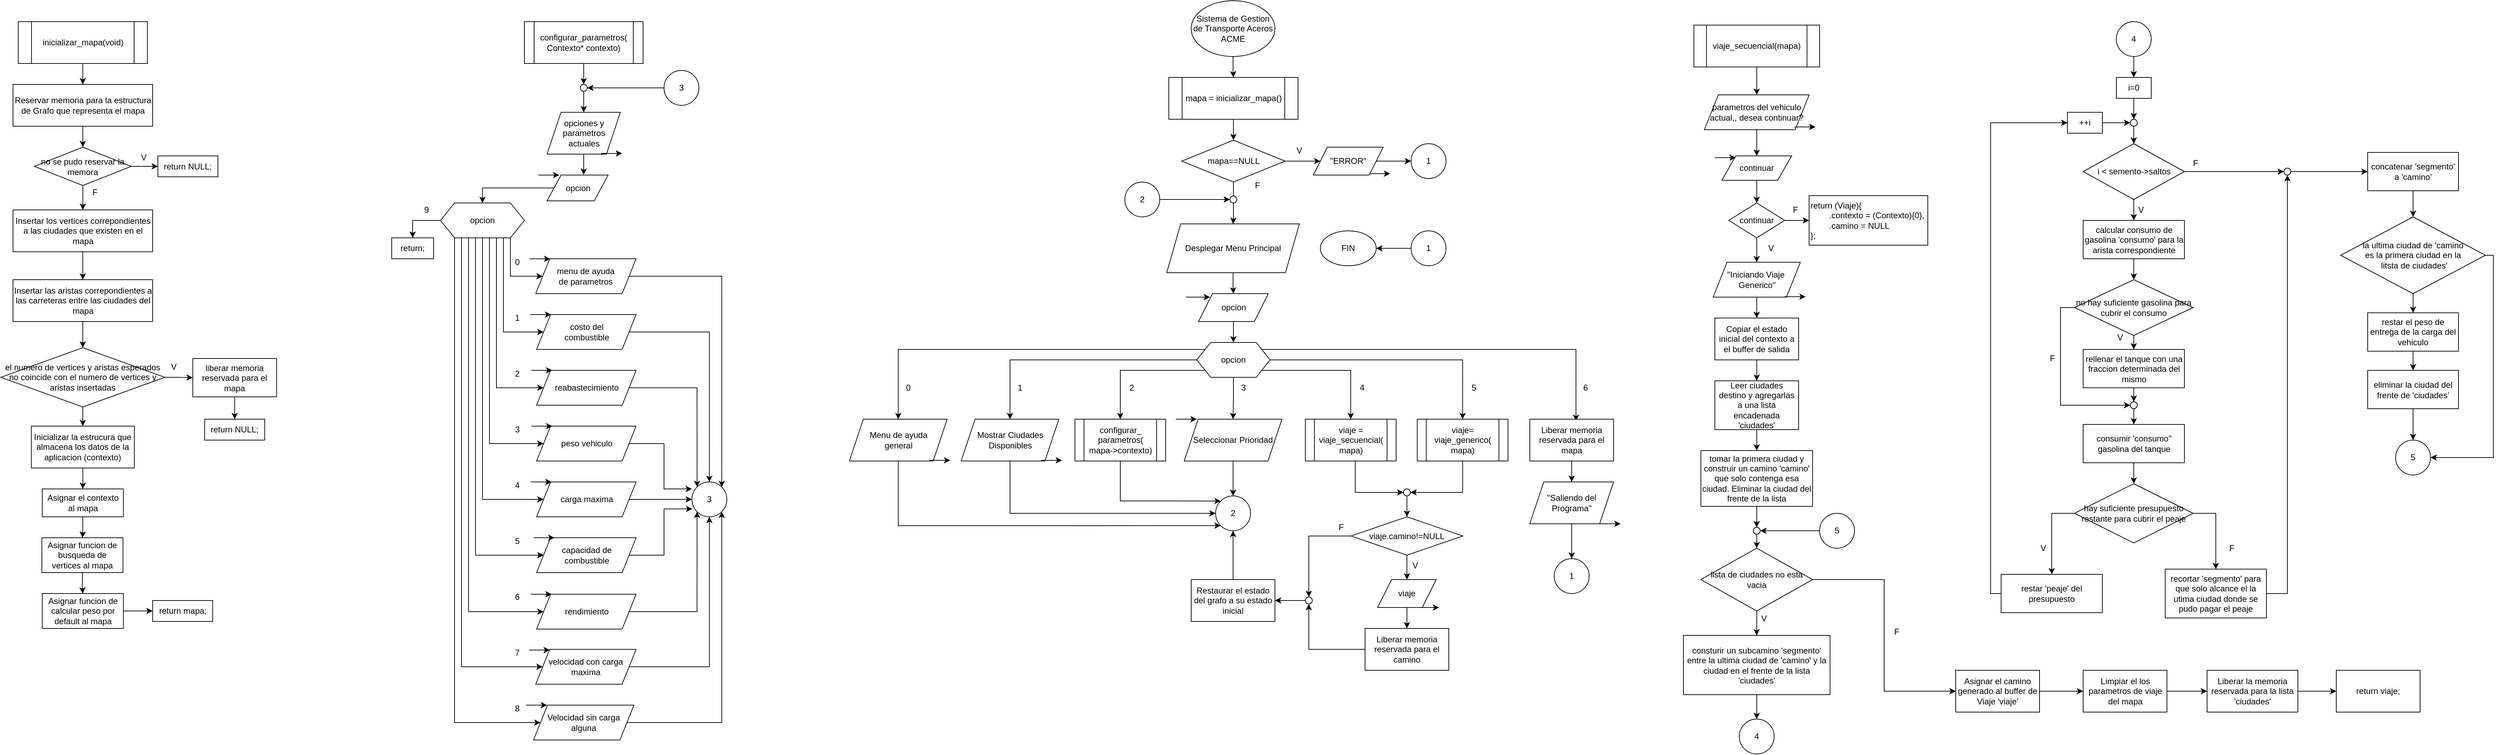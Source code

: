 <mxfile version="27.0.6">
  <diagram name="Page-1" id="ZL30NJErbNxxEk5aqTS5">
    <mxGraphModel dx="4600" dy="1337" grid="1" gridSize="10" guides="1" tooltips="1" connect="1" arrows="1" fold="1" page="1" pageScale="1" pageWidth="850" pageHeight="1100" math="0" shadow="0">
      <root>
        <mxCell id="0" />
        <mxCell id="1" parent="0" />
        <mxCell id="Lk96rSPR9HTGZKIBgILu-5" style="edgeStyle=orthogonalEdgeStyle;rounded=0;orthogonalLoop=1;jettySize=auto;html=1;entryX=0.5;entryY=0;entryDx=0;entryDy=0;" parent="1" source="Lk96rSPR9HTGZKIBgILu-1" target="Lk96rSPR9HTGZKIBgILu-4" edge="1">
          <mxGeometry relative="1" as="geometry" />
        </mxCell>
        <mxCell id="Lk96rSPR9HTGZKIBgILu-1" value="Sistema de Gestion de Transporte Aceros ACME" style="ellipse;whiteSpace=wrap;html=1;" parent="1" vertex="1">
          <mxGeometry x="365" y="10" width="120" height="80" as="geometry" />
        </mxCell>
        <mxCell id="Lk96rSPR9HTGZKIBgILu-15" style="edgeStyle=orthogonalEdgeStyle;rounded=0;orthogonalLoop=1;jettySize=auto;html=1;entryX=0.5;entryY=0;entryDx=0;entryDy=0;" parent="1" source="Lk96rSPR9HTGZKIBgILu-4" target="Lk96rSPR9HTGZKIBgILu-6" edge="1">
          <mxGeometry relative="1" as="geometry" />
        </mxCell>
        <mxCell id="Lk96rSPR9HTGZKIBgILu-4" value="mapa = inicializar_mapa()" style="shape=process;whiteSpace=wrap;html=1;backgroundOutline=1;" parent="1" vertex="1">
          <mxGeometry x="333" y="120" width="185" height="60" as="geometry" />
        </mxCell>
        <mxCell id="Lk96rSPR9HTGZKIBgILu-14" style="edgeStyle=orthogonalEdgeStyle;rounded=0;orthogonalLoop=1;jettySize=auto;html=1;entryX=0;entryY=0.5;entryDx=0;entryDy=0;" parent="1" source="Lk96rSPR9HTGZKIBgILu-6" target="Lk96rSPR9HTGZKIBgILu-10" edge="1">
          <mxGeometry relative="1" as="geometry" />
        </mxCell>
        <mxCell id="Lk96rSPR9HTGZKIBgILu-29" style="edgeStyle=orthogonalEdgeStyle;rounded=0;orthogonalLoop=1;jettySize=auto;html=1;entryX=0.5;entryY=0;entryDx=0;entryDy=0;endArrow=none;startFill=0;" parent="1" source="Lk96rSPR9HTGZKIBgILu-6" target="Lk96rSPR9HTGZKIBgILu-27" edge="1">
          <mxGeometry relative="1" as="geometry" />
        </mxCell>
        <mxCell id="Lk96rSPR9HTGZKIBgILu-6" value="mapa==NULL" style="rhombus;whiteSpace=wrap;html=1;" parent="1" vertex="1">
          <mxGeometry x="351.5" y="210" width="148" height="60" as="geometry" />
        </mxCell>
        <mxCell id="Lk96rSPR9HTGZKIBgILu-13" style="edgeStyle=orthogonalEdgeStyle;rounded=0;orthogonalLoop=1;jettySize=auto;html=1;" parent="1" edge="1">
          <mxGeometry relative="1" as="geometry">
            <mxPoint x="650" y="258" as="targetPoint" />
            <mxPoint x="620" y="258" as="sourcePoint" />
          </mxGeometry>
        </mxCell>
        <mxCell id="Lk96rSPR9HTGZKIBgILu-18" style="edgeStyle=orthogonalEdgeStyle;rounded=0;orthogonalLoop=1;jettySize=auto;html=1;entryX=0;entryY=0.5;entryDx=0;entryDy=0;" parent="1" source="Lk96rSPR9HTGZKIBgILu-10" target="Lk96rSPR9HTGZKIBgILu-17" edge="1">
          <mxGeometry relative="1" as="geometry" />
        </mxCell>
        <mxCell id="Lk96rSPR9HTGZKIBgILu-10" value="&quot;ERROR&quot;" style="shape=parallelogram;perimeter=parallelogramPerimeter;whiteSpace=wrap;html=1;fixedSize=1;" parent="1" vertex="1">
          <mxGeometry x="540" y="220" width="100" height="40" as="geometry" />
        </mxCell>
        <mxCell id="Lk96rSPR9HTGZKIBgILu-16" value="V" style="text;html=1;align=center;verticalAlign=middle;whiteSpace=wrap;rounded=0;" parent="1" vertex="1">
          <mxGeometry x="490" y="210" width="60" height="30" as="geometry" />
        </mxCell>
        <mxCell id="Lk96rSPR9HTGZKIBgILu-17" value="1" style="ellipse;whiteSpace=wrap;html=1;aspect=fixed;" parent="1" vertex="1">
          <mxGeometry x="680" y="215" width="50" height="50" as="geometry" />
        </mxCell>
        <mxCell id="Lk96rSPR9HTGZKIBgILu-19" value="FIN" style="ellipse;whiteSpace=wrap;html=1;" parent="1" vertex="1">
          <mxGeometry x="550" y="340" width="80" height="50" as="geometry" />
        </mxCell>
        <mxCell id="Lk96rSPR9HTGZKIBgILu-21" style="edgeStyle=orthogonalEdgeStyle;rounded=0;orthogonalLoop=1;jettySize=auto;html=1;entryX=1;entryY=0.5;entryDx=0;entryDy=0;" parent="1" source="Lk96rSPR9HTGZKIBgILu-20" target="Lk96rSPR9HTGZKIBgILu-19" edge="1">
          <mxGeometry relative="1" as="geometry">
            <mxPoint x="640" y="365" as="targetPoint" />
          </mxGeometry>
        </mxCell>
        <mxCell id="Lk96rSPR9HTGZKIBgILu-20" value="1" style="ellipse;whiteSpace=wrap;html=1;aspect=fixed;" parent="1" vertex="1">
          <mxGeometry x="680" y="340" width="50" height="50" as="geometry" />
        </mxCell>
        <mxCell id="Lk96rSPR9HTGZKIBgILu-36" style="edgeStyle=orthogonalEdgeStyle;rounded=0;orthogonalLoop=1;jettySize=auto;html=1;entryX=0.5;entryY=0;entryDx=0;entryDy=0;" parent="1" source="Lk96rSPR9HTGZKIBgILu-24" target="Lk96rSPR9HTGZKIBgILu-35" edge="1">
          <mxGeometry relative="1" as="geometry" />
        </mxCell>
        <mxCell id="Lk96rSPR9HTGZKIBgILu-24" value="Desplegar Menu Principal" style="shape=parallelogram;perimeter=parallelogramPerimeter;whiteSpace=wrap;html=1;fixedSize=1;" parent="1" vertex="1">
          <mxGeometry x="330" y="330" width="190" height="70" as="geometry" />
        </mxCell>
        <mxCell id="Lk96rSPR9HTGZKIBgILu-25" value="F" style="text;html=1;align=center;verticalAlign=middle;whiteSpace=wrap;rounded=0;" parent="1" vertex="1">
          <mxGeometry x="430" y="260" width="60" height="30" as="geometry" />
        </mxCell>
        <mxCell id="Lk96rSPR9HTGZKIBgILu-30" style="edgeStyle=orthogonalEdgeStyle;rounded=0;orthogonalLoop=1;jettySize=auto;html=1;entryX=0.5;entryY=0;entryDx=0;entryDy=0;" parent="1" source="Lk96rSPR9HTGZKIBgILu-27" target="Lk96rSPR9HTGZKIBgILu-24" edge="1">
          <mxGeometry relative="1" as="geometry" />
        </mxCell>
        <mxCell id="Lk96rSPR9HTGZKIBgILu-27" value="" style="ellipse;whiteSpace=wrap;html=1;aspect=fixed;" parent="1" vertex="1">
          <mxGeometry x="420.5" y="290" width="10" height="10" as="geometry" />
        </mxCell>
        <mxCell id="Lk96rSPR9HTGZKIBgILu-37" style="edgeStyle=orthogonalEdgeStyle;rounded=0;orthogonalLoop=1;jettySize=auto;html=1;" parent="1" edge="1">
          <mxGeometry relative="1" as="geometry">
            <mxPoint x="392" y="435" as="targetPoint" />
            <mxPoint x="357.5" y="435" as="sourcePoint" />
          </mxGeometry>
        </mxCell>
        <mxCell id="Lk96rSPR9HTGZKIBgILu-40" style="edgeStyle=orthogonalEdgeStyle;rounded=0;orthogonalLoop=1;jettySize=auto;html=1;entryX=0.5;entryY=0;entryDx=0;entryDy=0;" parent="1" source="Lk96rSPR9HTGZKIBgILu-35" target="Lk96rSPR9HTGZKIBgILu-41" edge="1">
          <mxGeometry relative="1" as="geometry">
            <mxPoint x="425.5" y="510" as="targetPoint" />
          </mxGeometry>
        </mxCell>
        <mxCell id="Lk96rSPR9HTGZKIBgILu-35" value="opcion" style="shape=parallelogram;perimeter=parallelogramPerimeter;whiteSpace=wrap;html=1;fixedSize=1;" parent="1" vertex="1">
          <mxGeometry x="375.5" y="430" width="100" height="40" as="geometry" />
        </mxCell>
        <mxCell id="Lk96rSPR9HTGZKIBgILu-51" style="edgeStyle=orthogonalEdgeStyle;rounded=0;orthogonalLoop=1;jettySize=auto;html=1;entryX=0.5;entryY=0;entryDx=0;entryDy=0;" parent="1" source="Lk96rSPR9HTGZKIBgILu-41" target="Lk96rSPR9HTGZKIBgILu-42" edge="1">
          <mxGeometry relative="1" as="geometry">
            <Array as="points">
              <mxPoint x="-54" y="510" />
            </Array>
          </mxGeometry>
        </mxCell>
        <mxCell id="Lk96rSPR9HTGZKIBgILu-52" style="edgeStyle=orthogonalEdgeStyle;rounded=0;orthogonalLoop=1;jettySize=auto;html=1;entryX=0.5;entryY=0;entryDx=0;entryDy=0;" parent="1" source="Lk96rSPR9HTGZKIBgILu-41" target="Lk96rSPR9HTGZKIBgILu-45" edge="1">
          <mxGeometry relative="1" as="geometry">
            <Array as="points">
              <mxPoint x="106" y="525" />
            </Array>
          </mxGeometry>
        </mxCell>
        <mxCell id="Lk96rSPR9HTGZKIBgILu-53" style="edgeStyle=orthogonalEdgeStyle;rounded=0;orthogonalLoop=1;jettySize=auto;html=1;entryX=0.5;entryY=0;entryDx=0;entryDy=0;" parent="1" source="Lk96rSPR9HTGZKIBgILu-41" target="Lk96rSPR9HTGZKIBgILu-43" edge="1">
          <mxGeometry relative="1" as="geometry">
            <Array as="points">
              <mxPoint x="264" y="540" />
            </Array>
          </mxGeometry>
        </mxCell>
        <mxCell id="Lk96rSPR9HTGZKIBgILu-54" style="edgeStyle=orthogonalEdgeStyle;rounded=0;orthogonalLoop=1;jettySize=auto;html=1;entryX=0.551;entryY=0.043;entryDx=0;entryDy=0;entryPerimeter=0;" parent="1" source="Lk96rSPR9HTGZKIBgILu-41" target="2vQlCCou5Ne9QcKOWJU1-44" edge="1">
          <mxGeometry relative="1" as="geometry">
            <Array as="points">
              <mxPoint x="916" y="510" />
            </Array>
            <mxPoint x="890" y="570" as="targetPoint" />
          </mxGeometry>
        </mxCell>
        <mxCell id="Lk96rSPR9HTGZKIBgILu-55" style="edgeStyle=orthogonalEdgeStyle;rounded=0;orthogonalLoop=1;jettySize=auto;html=1;entryX=0.5;entryY=0;entryDx=0;entryDy=0;" parent="1" source="Lk96rSPR9HTGZKIBgILu-41" target="Lk96rSPR9HTGZKIBgILu-48" edge="1">
          <mxGeometry relative="1" as="geometry" />
        </mxCell>
        <mxCell id="Lk96rSPR9HTGZKIBgILu-56" style="edgeStyle=orthogonalEdgeStyle;rounded=0;orthogonalLoop=1;jettySize=auto;html=1;entryX=0.5;entryY=0;entryDx=0;entryDy=0;" parent="1" source="Lk96rSPR9HTGZKIBgILu-41" target="Lk96rSPR9HTGZKIBgILu-49" edge="1">
          <mxGeometry relative="1" as="geometry">
            <Array as="points">
              <mxPoint x="594" y="540" />
            </Array>
          </mxGeometry>
        </mxCell>
        <mxCell id="Lk96rSPR9HTGZKIBgILu-57" style="edgeStyle=orthogonalEdgeStyle;rounded=0;orthogonalLoop=1;jettySize=auto;html=1;entryX=0.5;entryY=0;entryDx=0;entryDy=0;" parent="1" source="Lk96rSPR9HTGZKIBgILu-41" target="Lk96rSPR9HTGZKIBgILu-47" edge="1">
          <mxGeometry relative="1" as="geometry" />
        </mxCell>
        <mxCell id="Lk96rSPR9HTGZKIBgILu-41" value="opcion" style="shape=hexagon;perimeter=hexagonPerimeter2;whiteSpace=wrap;html=1;fixedSize=1;" parent="1" vertex="1">
          <mxGeometry x="373" y="500" width="105" height="50" as="geometry" />
        </mxCell>
        <mxCell id="Lk96rSPR9HTGZKIBgILu-69" style="edgeStyle=orthogonalEdgeStyle;rounded=0;orthogonalLoop=1;jettySize=auto;html=1;entryX=0;entryY=1;entryDx=0;entryDy=0;" parent="1" source="Lk96rSPR9HTGZKIBgILu-42" target="Lk96rSPR9HTGZKIBgILu-65" edge="1">
          <mxGeometry relative="1" as="geometry">
            <Array as="points">
              <mxPoint x="-54" y="763" />
            </Array>
          </mxGeometry>
        </mxCell>
        <mxCell id="Lk96rSPR9HTGZKIBgILu-42" value="&lt;div&gt;Menu de ayuda&lt;/div&gt;&lt;div&gt;general&lt;/div&gt;" style="shape=parallelogram;perimeter=parallelogramPerimeter;whiteSpace=wrap;html=1;fixedSize=1;" parent="1" vertex="1">
          <mxGeometry x="-124.5" y="610" width="140" height="60" as="geometry" />
        </mxCell>
        <mxCell id="Lk96rSPR9HTGZKIBgILu-67" style="edgeStyle=orthogonalEdgeStyle;rounded=0;orthogonalLoop=1;jettySize=auto;html=1;entryX=0;entryY=0;entryDx=0;entryDy=0;" parent="1" source="Lk96rSPR9HTGZKIBgILu-43" target="Lk96rSPR9HTGZKIBgILu-65" edge="1">
          <mxGeometry relative="1" as="geometry">
            <Array as="points">
              <mxPoint x="264" y="727" />
            </Array>
          </mxGeometry>
        </mxCell>
        <mxCell id="Lk96rSPR9HTGZKIBgILu-43" value="&lt;div&gt;configurar_ parametros(&lt;/div&gt;&lt;div&gt;mapa-&amp;gt;contexto)&lt;/div&gt;" style="shape=process;whiteSpace=wrap;html=1;backgroundOutline=1;" parent="1" vertex="1">
          <mxGeometry x="198.5" y="610" width="130" height="60" as="geometry" />
        </mxCell>
        <mxCell id="Lk96rSPR9HTGZKIBgILu-68" style="edgeStyle=orthogonalEdgeStyle;rounded=0;orthogonalLoop=1;jettySize=auto;html=1;entryX=0;entryY=0.5;entryDx=0;entryDy=0;" parent="1" source="Lk96rSPR9HTGZKIBgILu-45" target="Lk96rSPR9HTGZKIBgILu-65" edge="1">
          <mxGeometry relative="1" as="geometry">
            <Array as="points">
              <mxPoint x="106" y="745" />
            </Array>
          </mxGeometry>
        </mxCell>
        <mxCell id="Lk96rSPR9HTGZKIBgILu-45" value="Mostrar Ciudades Disponibles" style="shape=parallelogram;perimeter=parallelogramPerimeter;whiteSpace=wrap;html=1;fixedSize=1;" parent="1" vertex="1">
          <mxGeometry x="35.5" y="610" width="140" height="60" as="geometry" />
        </mxCell>
        <mxCell id="Lk96rSPR9HTGZKIBgILu-66" style="edgeStyle=orthogonalEdgeStyle;rounded=0;orthogonalLoop=1;jettySize=auto;html=1;entryX=0.5;entryY=0;entryDx=0;entryDy=0;" parent="1" source="Lk96rSPR9HTGZKIBgILu-47" target="Lk96rSPR9HTGZKIBgILu-65" edge="1">
          <mxGeometry relative="1" as="geometry" />
        </mxCell>
        <mxCell id="Lk96rSPR9HTGZKIBgILu-47" value="Seleccionar Prioridad" style="shape=parallelogram;perimeter=parallelogramPerimeter;whiteSpace=wrap;html=1;fixedSize=1;" parent="1" vertex="1">
          <mxGeometry x="355" y="610" width="140" height="60" as="geometry" />
        </mxCell>
        <mxCell id="Lk96rSPR9HTGZKIBgILu-84" style="edgeStyle=orthogonalEdgeStyle;rounded=0;orthogonalLoop=1;jettySize=auto;html=1;entryX=1;entryY=0.5;entryDx=0;entryDy=0;" parent="1" source="Lk96rSPR9HTGZKIBgILu-48" target="Lk96rSPR9HTGZKIBgILu-82" edge="1">
          <mxGeometry relative="1" as="geometry">
            <Array as="points">
              <mxPoint x="754" y="715" />
            </Array>
          </mxGeometry>
        </mxCell>
        <mxCell id="Lk96rSPR9HTGZKIBgILu-48" value="&lt;div&gt;viaje=&lt;/div&gt;&lt;div&gt;viaje_generico(&lt;/div&gt;&lt;div&gt;mapa)&lt;/div&gt;" style="shape=process;whiteSpace=wrap;html=1;backgroundOutline=1;" parent="1" vertex="1">
          <mxGeometry x="688.75" y="610" width="130" height="60" as="geometry" />
        </mxCell>
        <mxCell id="Lk96rSPR9HTGZKIBgILu-83" style="edgeStyle=orthogonalEdgeStyle;rounded=0;orthogonalLoop=1;jettySize=auto;html=1;entryX=0;entryY=0.5;entryDx=0;entryDy=0;" parent="1" source="Lk96rSPR9HTGZKIBgILu-49" target="Lk96rSPR9HTGZKIBgILu-82" edge="1">
          <mxGeometry relative="1" as="geometry">
            <Array as="points">
              <mxPoint x="600" y="715" />
            </Array>
          </mxGeometry>
        </mxCell>
        <mxCell id="Lk96rSPR9HTGZKIBgILu-49" value="&lt;div&gt;viaje = &lt;br&gt;&lt;/div&gt;&lt;div&gt;viaje_secuencial(&lt;/div&gt;&lt;div&gt;mapa)&lt;/div&gt;" style="shape=process;whiteSpace=wrap;html=1;backgroundOutline=1;" parent="1" vertex="1">
          <mxGeometry x="528.5" y="610" width="130" height="60" as="geometry" />
        </mxCell>
        <mxCell id="Lk96rSPR9HTGZKIBgILu-73" style="edgeStyle=orthogonalEdgeStyle;rounded=0;orthogonalLoop=1;jettySize=auto;html=1;entryX=0.5;entryY=0;entryDx=0;entryDy=0;" parent="1" source="Lk96rSPR9HTGZKIBgILu-50" target="Lk96rSPR9HTGZKIBgILu-72" edge="1">
          <mxGeometry relative="1" as="geometry" />
        </mxCell>
        <mxCell id="Lk96rSPR9HTGZKIBgILu-50" value="&quot;Saliendo del Programa&quot;" style="shape=parallelogram;perimeter=parallelogramPerimeter;whiteSpace=wrap;html=1;fixedSize=1;" parent="1" vertex="1">
          <mxGeometry x="850" y="700" width="120" height="60" as="geometry" />
        </mxCell>
        <mxCell id="Lk96rSPR9HTGZKIBgILu-58" value="0" style="text;html=1;align=center;verticalAlign=middle;whiteSpace=wrap;rounded=0;" parent="1" vertex="1">
          <mxGeometry x="-70" y="550" width="60" height="30" as="geometry" />
        </mxCell>
        <mxCell id="Lk96rSPR9HTGZKIBgILu-59" value="1" style="text;html=1;align=center;verticalAlign=middle;whiteSpace=wrap;rounded=0;" parent="1" vertex="1">
          <mxGeometry x="90" y="550" width="60" height="30" as="geometry" />
        </mxCell>
        <mxCell id="Lk96rSPR9HTGZKIBgILu-60" value="2" style="text;html=1;align=center;verticalAlign=middle;whiteSpace=wrap;rounded=0;" parent="1" vertex="1">
          <mxGeometry x="250" y="550" width="60" height="30" as="geometry" />
        </mxCell>
        <mxCell id="Lk96rSPR9HTGZKIBgILu-61" value="3" style="text;html=1;align=center;verticalAlign=middle;whiteSpace=wrap;rounded=0;" parent="1" vertex="1">
          <mxGeometry x="410" y="550" width="60" height="30" as="geometry" />
        </mxCell>
        <mxCell id="Lk96rSPR9HTGZKIBgILu-62" value="4" style="text;html=1;align=center;verticalAlign=middle;whiteSpace=wrap;rounded=0;" parent="1" vertex="1">
          <mxGeometry x="580" y="550" width="60" height="30" as="geometry" />
        </mxCell>
        <mxCell id="Lk96rSPR9HTGZKIBgILu-63" value="5" style="text;html=1;align=center;verticalAlign=middle;whiteSpace=wrap;rounded=0;" parent="1" vertex="1">
          <mxGeometry x="740" y="550" width="60" height="30" as="geometry" />
        </mxCell>
        <mxCell id="Lk96rSPR9HTGZKIBgILu-64" value="6" style="text;html=1;align=center;verticalAlign=middle;whiteSpace=wrap;rounded=0;" parent="1" vertex="1">
          <mxGeometry x="900" y="550" width="60" height="30" as="geometry" />
        </mxCell>
        <mxCell id="Lk96rSPR9HTGZKIBgILu-65" value="2" style="ellipse;whiteSpace=wrap;html=1;aspect=fixed;" parent="1" vertex="1">
          <mxGeometry x="400" y="720" width="50" height="50" as="geometry" />
        </mxCell>
        <mxCell id="Lk96rSPR9HTGZKIBgILu-72" value="1" style="ellipse;whiteSpace=wrap;html=1;aspect=fixed;" parent="1" vertex="1">
          <mxGeometry x="885" y="810" width="50" height="50" as="geometry" />
        </mxCell>
        <mxCell id="Lk96rSPR9HTGZKIBgILu-74" style="edgeStyle=orthogonalEdgeStyle;rounded=0;orthogonalLoop=1;jettySize=auto;html=1;" parent="1" edge="1">
          <mxGeometry relative="1" as="geometry">
            <mxPoint x="20" y="669" as="targetPoint" />
            <mxPoint x="-10" y="669" as="sourcePoint" />
          </mxGeometry>
        </mxCell>
        <mxCell id="Lk96rSPR9HTGZKIBgILu-75" style="edgeStyle=orthogonalEdgeStyle;rounded=0;orthogonalLoop=1;jettySize=auto;html=1;" parent="1" edge="1">
          <mxGeometry relative="1" as="geometry">
            <mxPoint x="180" y="669" as="targetPoint" />
            <mxPoint x="150" y="669" as="sourcePoint" />
          </mxGeometry>
        </mxCell>
        <mxCell id="Lk96rSPR9HTGZKIBgILu-76" style="edgeStyle=orthogonalEdgeStyle;rounded=0;orthogonalLoop=1;jettySize=auto;html=1;" parent="1" edge="1">
          <mxGeometry relative="1" as="geometry">
            <mxPoint x="373" y="610" as="targetPoint" />
            <mxPoint x="343" y="610" as="sourcePoint" />
          </mxGeometry>
        </mxCell>
        <mxCell id="Lk96rSPR9HTGZKIBgILu-77" style="edgeStyle=orthogonalEdgeStyle;rounded=0;orthogonalLoop=1;jettySize=auto;html=1;" parent="1" edge="1">
          <mxGeometry relative="1" as="geometry">
            <mxPoint x="980" y="760" as="targetPoint" />
            <mxPoint x="950" y="760" as="sourcePoint" />
          </mxGeometry>
        </mxCell>
        <mxCell id="Lk96rSPR9HTGZKIBgILu-80" style="edgeStyle=orthogonalEdgeStyle;rounded=0;orthogonalLoop=1;jettySize=auto;html=1;entryX=0;entryY=0.5;entryDx=0;entryDy=0;" parent="1" source="Lk96rSPR9HTGZKIBgILu-78" target="Lk96rSPR9HTGZKIBgILu-27" edge="1">
          <mxGeometry relative="1" as="geometry" />
        </mxCell>
        <mxCell id="Lk96rSPR9HTGZKIBgILu-78" value="2" style="ellipse;whiteSpace=wrap;html=1;aspect=fixed;" parent="1" vertex="1">
          <mxGeometry x="270" y="270" width="50" height="50" as="geometry" />
        </mxCell>
        <mxCell id="Lk96rSPR9HTGZKIBgILu-86" style="edgeStyle=orthogonalEdgeStyle;rounded=0;orthogonalLoop=1;jettySize=auto;html=1;entryX=0.5;entryY=0;entryDx=0;entryDy=0;" parent="1" source="Lk96rSPR9HTGZKIBgILu-81" target="Lk96rSPR9HTGZKIBgILu-87" edge="1">
          <mxGeometry relative="1" as="geometry">
            <mxPoint x="674" y="840" as="targetPoint" />
          </mxGeometry>
        </mxCell>
        <mxCell id="Lk96rSPR9HTGZKIBgILu-96" style="edgeStyle=orthogonalEdgeStyle;rounded=0;orthogonalLoop=1;jettySize=auto;html=1;entryX=0.5;entryY=0;entryDx=0;entryDy=0;" parent="1" source="Lk96rSPR9HTGZKIBgILu-81" target="Lk96rSPR9HTGZKIBgILu-94" edge="1">
          <mxGeometry relative="1" as="geometry" />
        </mxCell>
        <mxCell id="Lk96rSPR9HTGZKIBgILu-81" value="viaje.camino!=NULL" style="rhombus;whiteSpace=wrap;html=1;" parent="1" vertex="1">
          <mxGeometry x="594" y="750" width="160" height="55" as="geometry" />
        </mxCell>
        <mxCell id="Lk96rSPR9HTGZKIBgILu-85" style="edgeStyle=orthogonalEdgeStyle;rounded=0;orthogonalLoop=1;jettySize=auto;html=1;entryX=0.5;entryY=0;entryDx=0;entryDy=0;" parent="1" source="Lk96rSPR9HTGZKIBgILu-82" target="Lk96rSPR9HTGZKIBgILu-81" edge="1">
          <mxGeometry relative="1" as="geometry" />
        </mxCell>
        <mxCell id="Lk96rSPR9HTGZKIBgILu-82" value="" style="ellipse;whiteSpace=wrap;html=1;aspect=fixed;" parent="1" vertex="1">
          <mxGeometry x="669" y="710" width="10" height="10" as="geometry" />
        </mxCell>
        <mxCell id="Lk96rSPR9HTGZKIBgILu-90" style="edgeStyle=orthogonalEdgeStyle;rounded=0;orthogonalLoop=1;jettySize=auto;html=1;entryX=0.5;entryY=0;entryDx=0;entryDy=0;" parent="1" source="Lk96rSPR9HTGZKIBgILu-87" target="2vQlCCou5Ne9QcKOWJU1-28" edge="1">
          <mxGeometry relative="1" as="geometry">
            <mxPoint x="674" y="910" as="targetPoint" />
          </mxGeometry>
        </mxCell>
        <mxCell id="Lk96rSPR9HTGZKIBgILu-87" value="viaje" style="shape=parallelogram;perimeter=parallelogramPerimeter;whiteSpace=wrap;html=1;fixedSize=1;" parent="1" vertex="1">
          <mxGeometry x="632" y="840" width="84" height="40" as="geometry" />
        </mxCell>
        <mxCell id="Lk96rSPR9HTGZKIBgILu-93" style="edgeStyle=orthogonalEdgeStyle;rounded=0;orthogonalLoop=1;jettySize=auto;html=1;entryX=0.5;entryY=1;entryDx=0;entryDy=0;exitX=0;exitY=0.5;exitDx=0;exitDy=0;" parent="1" source="2vQlCCou5Ne9QcKOWJU1-28" target="Lk96rSPR9HTGZKIBgILu-94" edge="1">
          <mxGeometry relative="1" as="geometry">
            <mxPoint x="604" y="940.043" as="sourcePoint" />
          </mxGeometry>
        </mxCell>
        <mxCell id="Lk96rSPR9HTGZKIBgILu-92" style="edgeStyle=orthogonalEdgeStyle;rounded=0;orthogonalLoop=1;jettySize=auto;html=1;entryX=0.5;entryY=1;entryDx=0;entryDy=0;exitX=0.5;exitY=0;exitDx=0;exitDy=0;" parent="1" source="2vQlCCou5Ne9QcKOWJU1-31" target="Lk96rSPR9HTGZKIBgILu-65" edge="1">
          <mxGeometry relative="1" as="geometry">
            <mxPoint x="425.522" y="840" as="sourcePoint" />
          </mxGeometry>
        </mxCell>
        <mxCell id="Lk96rSPR9HTGZKIBgILu-95" style="edgeStyle=orthogonalEdgeStyle;rounded=0;orthogonalLoop=1;jettySize=auto;html=1;entryX=1;entryY=0.5;entryDx=0;entryDy=0;" parent="1" source="Lk96rSPR9HTGZKIBgILu-94" target="2vQlCCou5Ne9QcKOWJU1-31" edge="1">
          <mxGeometry relative="1" as="geometry">
            <mxPoint x="495.5" y="870" as="targetPoint" />
          </mxGeometry>
        </mxCell>
        <mxCell id="Lk96rSPR9HTGZKIBgILu-94" value="" style="ellipse;whiteSpace=wrap;html=1;aspect=fixed;" parent="1" vertex="1">
          <mxGeometry x="528.5" y="865" width="10" height="10" as="geometry" />
        </mxCell>
        <mxCell id="Lk96rSPR9HTGZKIBgILu-97" value="V" style="text;html=1;align=center;verticalAlign=middle;whiteSpace=wrap;rounded=0;" parent="1" vertex="1">
          <mxGeometry x="656" y="805" width="60" height="30" as="geometry" />
        </mxCell>
        <mxCell id="Lk96rSPR9HTGZKIBgILu-98" value="F" style="text;html=1;align=center;verticalAlign=middle;whiteSpace=wrap;rounded=0;" parent="1" vertex="1">
          <mxGeometry x="550" y="750" width="60" height="30" as="geometry" />
        </mxCell>
        <mxCell id="2vQlCCou5Ne9QcKOWJU1-12" style="edgeStyle=orthogonalEdgeStyle;rounded=0;orthogonalLoop=1;jettySize=auto;html=1;entryX=0.5;entryY=0;entryDx=0;entryDy=0;" parent="1" source="2vQlCCou5Ne9QcKOWJU1-1" target="2vQlCCou5Ne9QcKOWJU1-2" edge="1">
          <mxGeometry relative="1" as="geometry" />
        </mxCell>
        <mxCell id="2vQlCCou5Ne9QcKOWJU1-1" value="inicializar_mapa(void)" style="shape=process;whiteSpace=wrap;html=1;backgroundOutline=1;" parent="1" vertex="1">
          <mxGeometry x="-1314.88" y="40" width="185" height="60" as="geometry" />
        </mxCell>
        <mxCell id="2vQlCCou5Ne9QcKOWJU1-11" style="edgeStyle=orthogonalEdgeStyle;rounded=0;orthogonalLoop=1;jettySize=auto;html=1;entryX=0.5;entryY=0;entryDx=0;entryDy=0;" parent="1" source="2vQlCCou5Ne9QcKOWJU1-2" target="2vQlCCou5Ne9QcKOWJU1-6" edge="1">
          <mxGeometry relative="1" as="geometry" />
        </mxCell>
        <mxCell id="2vQlCCou5Ne9QcKOWJU1-2" value="Reservar memoria para la estructura de Grafo que representa el mapa" style="rounded=0;whiteSpace=wrap;html=1;" parent="1" vertex="1">
          <mxGeometry x="-1322.38" y="130" width="200" height="60" as="geometry" />
        </mxCell>
        <mxCell id="2vQlCCou5Ne9QcKOWJU1-15" style="edgeStyle=orthogonalEdgeStyle;rounded=0;orthogonalLoop=1;jettySize=auto;html=1;" parent="1" source="2vQlCCou5Ne9QcKOWJU1-4" edge="1">
          <mxGeometry relative="1" as="geometry">
            <mxPoint x="-1222.38" y="410" as="targetPoint" />
          </mxGeometry>
        </mxCell>
        <mxCell id="2vQlCCou5Ne9QcKOWJU1-4" value="Insertar los vertices correpondientes a las ciudades que existen en el mapa" style="rounded=0;whiteSpace=wrap;html=1;" parent="1" vertex="1">
          <mxGeometry x="-1322.38" y="310" width="200" height="60" as="geometry" />
        </mxCell>
        <mxCell id="2vQlCCou5Ne9QcKOWJU1-8" style="edgeStyle=orthogonalEdgeStyle;rounded=0;orthogonalLoop=1;jettySize=auto;html=1;entryX=0;entryY=0.5;entryDx=0;entryDy=0;" parent="1" source="2vQlCCou5Ne9QcKOWJU1-6" target="2vQlCCou5Ne9QcKOWJU1-7" edge="1">
          <mxGeometry relative="1" as="geometry">
            <mxPoint x="-1134.88" y="247.5" as="targetPoint" />
          </mxGeometry>
        </mxCell>
        <mxCell id="2vQlCCou5Ne9QcKOWJU1-10" style="edgeStyle=orthogonalEdgeStyle;rounded=0;orthogonalLoop=1;jettySize=auto;html=1;entryX=0.5;entryY=0;entryDx=0;entryDy=0;" parent="1" source="2vQlCCou5Ne9QcKOWJU1-6" target="2vQlCCou5Ne9QcKOWJU1-4" edge="1">
          <mxGeometry relative="1" as="geometry" />
        </mxCell>
        <mxCell id="2vQlCCou5Ne9QcKOWJU1-6" value="no se pudo reservar la memora" style="rhombus;whiteSpace=wrap;html=1;" parent="1" vertex="1">
          <mxGeometry x="-1291.75" y="220" width="138.75" height="55" as="geometry" />
        </mxCell>
        <mxCell id="2vQlCCou5Ne9QcKOWJU1-7" value="return NULL;" style="rounded=0;whiteSpace=wrap;html=1;" parent="1" vertex="1">
          <mxGeometry x="-1114.88" y="232.5" width="86" height="30" as="geometry" />
        </mxCell>
        <mxCell id="2vQlCCou5Ne9QcKOWJU1-13" value="V" style="text;html=1;align=center;verticalAlign=middle;whiteSpace=wrap;rounded=0;" parent="1" vertex="1">
          <mxGeometry x="-1164.88" y="220" width="60" height="30" as="geometry" />
        </mxCell>
        <mxCell id="2vQlCCou5Ne9QcKOWJU1-14" value="F" style="text;html=1;align=center;verticalAlign=middle;whiteSpace=wrap;rounded=0;" parent="1" vertex="1">
          <mxGeometry x="-1234.88" y="270" width="60" height="30" as="geometry" />
        </mxCell>
        <mxCell id="2vQlCCou5Ne9QcKOWJU1-20" style="edgeStyle=orthogonalEdgeStyle;rounded=0;orthogonalLoop=1;jettySize=auto;html=1;entryX=0.5;entryY=0;entryDx=0;entryDy=0;" parent="1" source="2vQlCCou5Ne9QcKOWJU1-16" target="2vQlCCou5Ne9QcKOWJU1-19" edge="1">
          <mxGeometry relative="1" as="geometry" />
        </mxCell>
        <mxCell id="2vQlCCou5Ne9QcKOWJU1-16" value="Insertar las aristas correpondientes a las carreteras entre las ciudades del mapa" style="rounded=0;whiteSpace=wrap;html=1;" parent="1" vertex="1">
          <mxGeometry x="-1322.38" y="410" width="200" height="60" as="geometry" />
        </mxCell>
        <mxCell id="2vQlCCou5Ne9QcKOWJU1-22" style="edgeStyle=orthogonalEdgeStyle;rounded=0;orthogonalLoop=1;jettySize=auto;html=1;entryX=0;entryY=0.5;entryDx=0;entryDy=0;" parent="1" source="2vQlCCou5Ne9QcKOWJU1-19" target="2vQlCCou5Ne9QcKOWJU1-21" edge="1">
          <mxGeometry relative="1" as="geometry" />
        </mxCell>
        <mxCell id="2vQlCCou5Ne9QcKOWJU1-33" style="edgeStyle=orthogonalEdgeStyle;rounded=0;orthogonalLoop=1;jettySize=auto;html=1;entryX=0.5;entryY=0;entryDx=0;entryDy=0;" parent="1" source="2vQlCCou5Ne9QcKOWJU1-19" target="2vQlCCou5Ne9QcKOWJU1-32" edge="1">
          <mxGeometry relative="1" as="geometry" />
        </mxCell>
        <mxCell id="2vQlCCou5Ne9QcKOWJU1-19" value="el numero de vertices y aristas esperados no coincide con el numero de vertices y aristas insertadas" style="rhombus;whiteSpace=wrap;html=1;" parent="1" vertex="1">
          <mxGeometry x="-1340" y="507.5" width="235.12" height="85" as="geometry" />
        </mxCell>
        <mxCell id="2vQlCCou5Ne9QcKOWJU1-25" style="edgeStyle=orthogonalEdgeStyle;rounded=0;orthogonalLoop=1;jettySize=auto;html=1;" parent="1" source="2vQlCCou5Ne9QcKOWJU1-21" target="2vQlCCou5Ne9QcKOWJU1-24" edge="1">
          <mxGeometry relative="1" as="geometry" />
        </mxCell>
        <mxCell id="2vQlCCou5Ne9QcKOWJU1-21" value="liberar memoria reservada para el mapa" style="rounded=0;whiteSpace=wrap;html=1;" parent="1" vertex="1">
          <mxGeometry x="-1064.88" y="523" width="120" height="55" as="geometry" />
        </mxCell>
        <mxCell id="2vQlCCou5Ne9QcKOWJU1-24" value="return NULL;" style="rounded=0;whiteSpace=wrap;html=1;" parent="1" vertex="1">
          <mxGeometry x="-1047.88" y="610" width="86" height="30" as="geometry" />
        </mxCell>
        <mxCell id="2vQlCCou5Ne9QcKOWJU1-26" value="V" style="text;html=1;align=center;verticalAlign=middle;whiteSpace=wrap;rounded=0;" parent="1" vertex="1">
          <mxGeometry x="-1122.38" y="520" width="60" height="30" as="geometry" />
        </mxCell>
        <mxCell id="2vQlCCou5Ne9QcKOWJU1-28" value="Liberar memoria reservada para el camino" style="rounded=0;whiteSpace=wrap;html=1;" parent="1" vertex="1">
          <mxGeometry x="614" y="910" width="120" height="60" as="geometry" />
        </mxCell>
        <mxCell id="2vQlCCou5Ne9QcKOWJU1-29" style="edgeStyle=orthogonalEdgeStyle;rounded=0;orthogonalLoop=1;jettySize=auto;html=1;" parent="1" edge="1">
          <mxGeometry relative="1" as="geometry">
            <mxPoint x="720" y="880" as="targetPoint" />
            <mxPoint x="690" y="880" as="sourcePoint" />
          </mxGeometry>
        </mxCell>
        <mxCell id="2vQlCCou5Ne9QcKOWJU1-31" value="Restaurar el estado del grafo a su estado inicial" style="rounded=0;whiteSpace=wrap;html=1;" parent="1" vertex="1">
          <mxGeometry x="365" y="840" width="120" height="60" as="geometry" />
        </mxCell>
        <mxCell id="2vQlCCou5Ne9QcKOWJU1-35" style="edgeStyle=orthogonalEdgeStyle;rounded=0;orthogonalLoop=1;jettySize=auto;html=1;" parent="1" source="2vQlCCou5Ne9QcKOWJU1-32" target="2vQlCCou5Ne9QcKOWJU1-34" edge="1">
          <mxGeometry relative="1" as="geometry" />
        </mxCell>
        <mxCell id="2vQlCCou5Ne9QcKOWJU1-32" value="Inicializar la estrucura que almacena los datos de la aplicacion (contexto)" style="rounded=0;whiteSpace=wrap;html=1;" parent="1" vertex="1">
          <mxGeometry x="-1296.12" y="620" width="147.49" height="60" as="geometry" />
        </mxCell>
        <mxCell id="2vQlCCou5Ne9QcKOWJU1-37" style="edgeStyle=orthogonalEdgeStyle;rounded=0;orthogonalLoop=1;jettySize=auto;html=1;entryX=0.5;entryY=0;entryDx=0;entryDy=0;" parent="1" source="2vQlCCou5Ne9QcKOWJU1-34" target="2vQlCCou5Ne9QcKOWJU1-36" edge="1">
          <mxGeometry relative="1" as="geometry" />
        </mxCell>
        <mxCell id="2vQlCCou5Ne9QcKOWJU1-34" value="Asignar el contexto al mapa" style="rounded=0;whiteSpace=wrap;html=1;" parent="1" vertex="1">
          <mxGeometry x="-1280.46" y="710" width="116.18" height="40" as="geometry" />
        </mxCell>
        <mxCell id="2vQlCCou5Ne9QcKOWJU1-39" style="edgeStyle=orthogonalEdgeStyle;rounded=0;orthogonalLoop=1;jettySize=auto;html=1;entryX=0.5;entryY=0;entryDx=0;entryDy=0;" parent="1" source="2vQlCCou5Ne9QcKOWJU1-36" target="2vQlCCou5Ne9QcKOWJU1-38" edge="1">
          <mxGeometry relative="1" as="geometry" />
        </mxCell>
        <mxCell id="2vQlCCou5Ne9QcKOWJU1-36" value="Asignar funcion de busqueda de vertices al mapa" style="rounded=0;whiteSpace=wrap;html=1;" parent="1" vertex="1">
          <mxGeometry x="-1281.06" y="780" width="116.18" height="50" as="geometry" />
        </mxCell>
        <mxCell id="2vQlCCou5Ne9QcKOWJU1-40" style="edgeStyle=orthogonalEdgeStyle;rounded=0;orthogonalLoop=1;jettySize=auto;html=1;entryX=0;entryY=0.5;entryDx=0;entryDy=0;" parent="1" source="2vQlCCou5Ne9QcKOWJU1-38" target="2vQlCCou5Ne9QcKOWJU1-41" edge="1">
          <mxGeometry relative="1" as="geometry">
            <mxPoint x="-1124.88" y="885" as="targetPoint" />
          </mxGeometry>
        </mxCell>
        <mxCell id="2vQlCCou5Ne9QcKOWJU1-38" value="Asignar funcion de calcular peso por default al mapa" style="rounded=0;whiteSpace=wrap;html=1;" parent="1" vertex="1">
          <mxGeometry x="-1280.46" y="860" width="116.18" height="50" as="geometry" />
        </mxCell>
        <mxCell id="2vQlCCou5Ne9QcKOWJU1-41" value="return mapa;" style="rounded=0;whiteSpace=wrap;html=1;" parent="1" vertex="1">
          <mxGeometry x="-1122.38" y="870" width="86" height="30" as="geometry" />
        </mxCell>
        <mxCell id="2vQlCCou5Ne9QcKOWJU1-46" style="edgeStyle=orthogonalEdgeStyle;rounded=0;orthogonalLoop=1;jettySize=auto;html=1;entryX=0.5;entryY=0;entryDx=0;entryDy=0;" parent="1" source="2vQlCCou5Ne9QcKOWJU1-44" target="Lk96rSPR9HTGZKIBgILu-50" edge="1">
          <mxGeometry relative="1" as="geometry" />
        </mxCell>
        <mxCell id="2vQlCCou5Ne9QcKOWJU1-44" value="Liberar memoria reservada para el mapa" style="rounded=0;whiteSpace=wrap;html=1;" parent="1" vertex="1">
          <mxGeometry x="850" y="610" width="120" height="60" as="geometry" />
        </mxCell>
        <mxCell id="2vQlCCou5Ne9QcKOWJU1-57" style="edgeStyle=orthogonalEdgeStyle;rounded=0;orthogonalLoop=1;jettySize=auto;html=1;entryX=0.5;entryY=0;entryDx=0;entryDy=0;" parent="1" source="2vQlCCou5Ne9QcKOWJU1-47" target="2vQlCCou5Ne9QcKOWJU1-55" edge="1">
          <mxGeometry relative="1" as="geometry" />
        </mxCell>
        <mxCell id="2vQlCCou5Ne9QcKOWJU1-47" value="&lt;div&gt;configurar_parametros(&lt;/div&gt;&lt;div&gt;Contexto* contexto)&lt;/div&gt;" style="shape=process;whiteSpace=wrap;html=1;backgroundOutline=1;size=0.083;" parent="1" vertex="1">
          <mxGeometry x="-590" y="40" width="170" height="60" as="geometry" />
        </mxCell>
        <mxCell id="2vQlCCou5Ne9QcKOWJU1-48" value="opciones y parametros actuales" style="shape=parallelogram;perimeter=parallelogramPerimeter;whiteSpace=wrap;html=1;fixedSize=1;" parent="1" vertex="1">
          <mxGeometry x="-557.5" y="170" width="105" height="60" as="geometry" />
        </mxCell>
        <mxCell id="2vQlCCou5Ne9QcKOWJU1-53" style="edgeStyle=orthogonalEdgeStyle;rounded=0;orthogonalLoop=1;jettySize=auto;html=1;" parent="1" edge="1">
          <mxGeometry relative="1" as="geometry">
            <mxPoint x="-450" y="229" as="targetPoint" />
            <mxPoint x="-480" y="229" as="sourcePoint" />
          </mxGeometry>
        </mxCell>
        <mxCell id="2vQlCCou5Ne9QcKOWJU1-58" style="edgeStyle=orthogonalEdgeStyle;rounded=0;orthogonalLoop=1;jettySize=auto;html=1;" parent="1" source="2vQlCCou5Ne9QcKOWJU1-55" target="2vQlCCou5Ne9QcKOWJU1-48" edge="1">
          <mxGeometry relative="1" as="geometry" />
        </mxCell>
        <mxCell id="2vQlCCou5Ne9QcKOWJU1-55" value="" style="ellipse;whiteSpace=wrap;html=1;aspect=fixed;" parent="1" vertex="1">
          <mxGeometry x="-510" y="130" width="10" height="10" as="geometry" />
        </mxCell>
        <mxCell id="2vQlCCou5Ne9QcKOWJU1-62" style="edgeStyle=orthogonalEdgeStyle;rounded=0;orthogonalLoop=1;jettySize=auto;html=1;entryX=0.5;entryY=0;entryDx=0;entryDy=0;" parent="1" source="2vQlCCou5Ne9QcKOWJU1-59" target="2vQlCCou5Ne9QcKOWJU1-63" edge="1">
          <mxGeometry relative="1" as="geometry">
            <mxPoint x="-513.75" y="330" as="targetPoint" />
          </mxGeometry>
        </mxCell>
        <mxCell id="2vQlCCou5Ne9QcKOWJU1-59" value="opcion" style="shape=parallelogram;perimeter=parallelogramPerimeter;whiteSpace=wrap;html=1;fixedSize=1;" parent="1" vertex="1">
          <mxGeometry x="-557.5" y="260" width="87.5" height="37" as="geometry" />
        </mxCell>
        <mxCell id="2vQlCCou5Ne9QcKOWJU1-60" style="edgeStyle=orthogonalEdgeStyle;rounded=0;orthogonalLoop=1;jettySize=auto;html=1;entryX=0.598;entryY=-0.013;entryDx=0;entryDy=0;entryPerimeter=0;" parent="1" source="2vQlCCou5Ne9QcKOWJU1-48" target="2vQlCCou5Ne9QcKOWJU1-59" edge="1">
          <mxGeometry relative="1" as="geometry" />
        </mxCell>
        <mxCell id="2vQlCCou5Ne9QcKOWJU1-61" style="edgeStyle=orthogonalEdgeStyle;rounded=0;orthogonalLoop=1;jettySize=auto;html=1;" parent="1" edge="1">
          <mxGeometry relative="1" as="geometry">
            <mxPoint x="-540" y="260" as="targetPoint" />
            <mxPoint x="-570" y="260" as="sourcePoint" />
          </mxGeometry>
        </mxCell>
        <mxCell id="2vQlCCou5Ne9QcKOWJU1-95" style="edgeStyle=orthogonalEdgeStyle;rounded=0;orthogonalLoop=1;jettySize=auto;html=1;entryX=0;entryY=0.5;entryDx=0;entryDy=0;" parent="1" source="2vQlCCou5Ne9QcKOWJU1-63" target="2vQlCCou5Ne9QcKOWJU1-85" edge="1">
          <mxGeometry relative="1" as="geometry">
            <Array as="points">
              <mxPoint x="-610" y="405" />
            </Array>
          </mxGeometry>
        </mxCell>
        <mxCell id="2vQlCCou5Ne9QcKOWJU1-96" style="edgeStyle=orthogonalEdgeStyle;rounded=0;orthogonalLoop=1;jettySize=auto;html=1;entryX=0;entryY=0.5;entryDx=0;entryDy=0;" parent="1" source="2vQlCCou5Ne9QcKOWJU1-63" target="2vQlCCou5Ne9QcKOWJU1-86" edge="1">
          <mxGeometry relative="1" as="geometry">
            <Array as="points">
              <mxPoint x="-620" y="485" />
            </Array>
          </mxGeometry>
        </mxCell>
        <mxCell id="2vQlCCou5Ne9QcKOWJU1-97" style="edgeStyle=orthogonalEdgeStyle;rounded=0;orthogonalLoop=1;jettySize=auto;html=1;entryX=0;entryY=0.5;entryDx=0;entryDy=0;" parent="1" source="2vQlCCou5Ne9QcKOWJU1-63" target="2vQlCCou5Ne9QcKOWJU1-87" edge="1">
          <mxGeometry relative="1" as="geometry">
            <Array as="points">
              <mxPoint x="-630" y="565" />
            </Array>
          </mxGeometry>
        </mxCell>
        <mxCell id="2vQlCCou5Ne9QcKOWJU1-98" style="edgeStyle=orthogonalEdgeStyle;rounded=0;orthogonalLoop=1;jettySize=auto;html=1;entryX=0;entryY=0.5;entryDx=0;entryDy=0;" parent="1" source="2vQlCCou5Ne9QcKOWJU1-63" target="2vQlCCou5Ne9QcKOWJU1-88" edge="1">
          <mxGeometry relative="1" as="geometry">
            <Array as="points">
              <mxPoint x="-640" y="645" />
            </Array>
          </mxGeometry>
        </mxCell>
        <mxCell id="2vQlCCou5Ne9QcKOWJU1-99" style="edgeStyle=orthogonalEdgeStyle;rounded=0;orthogonalLoop=1;jettySize=auto;html=1;entryX=0;entryY=0.5;entryDx=0;entryDy=0;" parent="1" source="2vQlCCou5Ne9QcKOWJU1-63" target="2vQlCCou5Ne9QcKOWJU1-89" edge="1">
          <mxGeometry relative="1" as="geometry">
            <Array as="points">
              <mxPoint x="-650" y="725" />
            </Array>
          </mxGeometry>
        </mxCell>
        <mxCell id="2vQlCCou5Ne9QcKOWJU1-100" style="edgeStyle=orthogonalEdgeStyle;rounded=0;orthogonalLoop=1;jettySize=auto;html=1;entryX=0;entryY=0.5;entryDx=0;entryDy=0;" parent="1" source="2vQlCCou5Ne9QcKOWJU1-63" target="2vQlCCou5Ne9QcKOWJU1-90" edge="1">
          <mxGeometry relative="1" as="geometry">
            <Array as="points">
              <mxPoint x="-660" y="805" />
            </Array>
          </mxGeometry>
        </mxCell>
        <mxCell id="2vQlCCou5Ne9QcKOWJU1-101" style="edgeStyle=orthogonalEdgeStyle;rounded=0;orthogonalLoop=1;jettySize=auto;html=1;entryX=0;entryY=0.5;entryDx=0;entryDy=0;" parent="1" source="2vQlCCou5Ne9QcKOWJU1-63" target="2vQlCCou5Ne9QcKOWJU1-91" edge="1">
          <mxGeometry relative="1" as="geometry">
            <Array as="points">
              <mxPoint x="-670" y="886" />
            </Array>
          </mxGeometry>
        </mxCell>
        <mxCell id="2vQlCCou5Ne9QcKOWJU1-102" style="edgeStyle=orthogonalEdgeStyle;rounded=0;orthogonalLoop=1;jettySize=auto;html=1;entryX=0;entryY=0.5;entryDx=0;entryDy=0;" parent="1" source="2vQlCCou5Ne9QcKOWJU1-63" target="2vQlCCou5Ne9QcKOWJU1-92" edge="1">
          <mxGeometry relative="1" as="geometry">
            <Array as="points">
              <mxPoint x="-680" y="965" />
            </Array>
          </mxGeometry>
        </mxCell>
        <mxCell id="2vQlCCou5Ne9QcKOWJU1-104" style="edgeStyle=orthogonalEdgeStyle;rounded=0;orthogonalLoop=1;jettySize=auto;html=1;entryX=0;entryY=0.5;entryDx=0;entryDy=0;" parent="1" source="2vQlCCou5Ne9QcKOWJU1-63" target="2vQlCCou5Ne9QcKOWJU1-103" edge="1">
          <mxGeometry relative="1" as="geometry">
            <Array as="points">
              <mxPoint x="-690" y="1045" />
            </Array>
          </mxGeometry>
        </mxCell>
        <mxCell id="2vQlCCou5Ne9QcKOWJU1-117" style="edgeStyle=orthogonalEdgeStyle;rounded=0;orthogonalLoop=1;jettySize=auto;html=1;entryX=0.5;entryY=0;entryDx=0;entryDy=0;" parent="1" source="2vQlCCou5Ne9QcKOWJU1-63" target="2vQlCCou5Ne9QcKOWJU1-116" edge="1">
          <mxGeometry relative="1" as="geometry" />
        </mxCell>
        <mxCell id="2vQlCCou5Ne9QcKOWJU1-63" value="opcion" style="shape=hexagon;perimeter=hexagonPerimeter2;whiteSpace=wrap;html=1;fixedSize=1;" parent="1" vertex="1">
          <mxGeometry x="-710" y="300" width="120" height="50" as="geometry" />
        </mxCell>
        <mxCell id="2vQlCCou5Ne9QcKOWJU1-131" style="edgeStyle=orthogonalEdgeStyle;rounded=0;orthogonalLoop=1;jettySize=auto;html=1;entryX=1;entryY=0;entryDx=0;entryDy=0;" parent="1" source="2vQlCCou5Ne9QcKOWJU1-85" target="2vQlCCou5Ne9QcKOWJU1-130" edge="1">
          <mxGeometry relative="1" as="geometry" />
        </mxCell>
        <mxCell id="2vQlCCou5Ne9QcKOWJU1-85" value="&lt;div&gt;menu de ayuda&lt;/div&gt;&lt;div&gt;de parametros&lt;br&gt;&lt;/div&gt;" style="shape=parallelogram;perimeter=parallelogramPerimeter;whiteSpace=wrap;html=1;fixedSize=1;" parent="1" vertex="1">
          <mxGeometry x="-573.75" y="380" width="143.75" height="50" as="geometry" />
        </mxCell>
        <mxCell id="2vQlCCou5Ne9QcKOWJU1-138" style="edgeStyle=orthogonalEdgeStyle;rounded=0;orthogonalLoop=1;jettySize=auto;html=1;" parent="1" source="2vQlCCou5Ne9QcKOWJU1-86" target="2vQlCCou5Ne9QcKOWJU1-130" edge="1">
          <mxGeometry relative="1" as="geometry" />
        </mxCell>
        <mxCell id="2vQlCCou5Ne9QcKOWJU1-86" value="&lt;div&gt;costo del&lt;/div&gt;&lt;div&gt;combustible&lt;/div&gt;" style="shape=parallelogram;perimeter=parallelogramPerimeter;whiteSpace=wrap;html=1;fixedSize=1;" parent="1" vertex="1">
          <mxGeometry x="-572.5" y="460" width="142.5" height="50" as="geometry" />
        </mxCell>
        <mxCell id="2vQlCCou5Ne9QcKOWJU1-133" style="edgeStyle=orthogonalEdgeStyle;rounded=0;orthogonalLoop=1;jettySize=auto;html=1;entryX=0;entryY=0;entryDx=0;entryDy=0;" parent="1" source="2vQlCCou5Ne9QcKOWJU1-87" target="2vQlCCou5Ne9QcKOWJU1-130" edge="1">
          <mxGeometry relative="1" as="geometry" />
        </mxCell>
        <mxCell id="2vQlCCou5Ne9QcKOWJU1-87" value="reabastecimiento" style="shape=parallelogram;perimeter=parallelogramPerimeter;whiteSpace=wrap;html=1;fixedSize=1;" parent="1" vertex="1">
          <mxGeometry x="-572.5" y="540" width="142.5" height="50" as="geometry" />
        </mxCell>
        <mxCell id="2vQlCCou5Ne9QcKOWJU1-88" value="peso vehiculo" style="shape=parallelogram;perimeter=parallelogramPerimeter;whiteSpace=wrap;html=1;fixedSize=1;" parent="1" vertex="1">
          <mxGeometry x="-572.5" y="620" width="142.5" height="50" as="geometry" />
        </mxCell>
        <mxCell id="2vQlCCou5Ne9QcKOWJU1-134" style="edgeStyle=orthogonalEdgeStyle;rounded=0;orthogonalLoop=1;jettySize=auto;html=1;entryX=0;entryY=0.5;entryDx=0;entryDy=0;" parent="1" source="2vQlCCou5Ne9QcKOWJU1-89" target="2vQlCCou5Ne9QcKOWJU1-130" edge="1">
          <mxGeometry relative="1" as="geometry" />
        </mxCell>
        <mxCell id="2vQlCCou5Ne9QcKOWJU1-89" value="carga maxima" style="shape=parallelogram;perimeter=parallelogramPerimeter;whiteSpace=wrap;html=1;fixedSize=1;" parent="1" vertex="1">
          <mxGeometry x="-572.5" y="700" width="142.5" height="50" as="geometry" />
        </mxCell>
        <mxCell id="2vQlCCou5Ne9QcKOWJU1-90" value="&lt;div&gt;capacidad de&lt;/div&gt;&lt;div&gt;combustible&lt;/div&gt;" style="shape=parallelogram;perimeter=parallelogramPerimeter;whiteSpace=wrap;html=1;fixedSize=1;" parent="1" vertex="1">
          <mxGeometry x="-572.5" y="780" width="142.5" height="50" as="geometry" />
        </mxCell>
        <mxCell id="2vQlCCou5Ne9QcKOWJU1-136" style="edgeStyle=orthogonalEdgeStyle;rounded=0;orthogonalLoop=1;jettySize=auto;html=1;entryX=0;entryY=1;entryDx=0;entryDy=0;" parent="1" source="2vQlCCou5Ne9QcKOWJU1-91" target="2vQlCCou5Ne9QcKOWJU1-130" edge="1">
          <mxGeometry relative="1" as="geometry" />
        </mxCell>
        <mxCell id="2vQlCCou5Ne9QcKOWJU1-91" value="rendimiento" style="shape=parallelogram;perimeter=parallelogramPerimeter;whiteSpace=wrap;html=1;fixedSize=1;" parent="1" vertex="1">
          <mxGeometry x="-572.5" y="861" width="142.5" height="50" as="geometry" />
        </mxCell>
        <mxCell id="2vQlCCou5Ne9QcKOWJU1-137" style="edgeStyle=orthogonalEdgeStyle;rounded=0;orthogonalLoop=1;jettySize=auto;html=1;" parent="1" source="2vQlCCou5Ne9QcKOWJU1-92" target="2vQlCCou5Ne9QcKOWJU1-130" edge="1">
          <mxGeometry relative="1" as="geometry" />
        </mxCell>
        <mxCell id="2vQlCCou5Ne9QcKOWJU1-92" value="&lt;div&gt;velocidad con carga&lt;/div&gt;&lt;div&gt;maxima&lt;br&gt;&lt;/div&gt;" style="shape=parallelogram;perimeter=parallelogramPerimeter;whiteSpace=wrap;html=1;fixedSize=1;" parent="1" vertex="1">
          <mxGeometry x="-573.75" y="940" width="143.75" height="50" as="geometry" />
        </mxCell>
        <mxCell id="2vQlCCou5Ne9QcKOWJU1-140" style="edgeStyle=orthogonalEdgeStyle;rounded=0;orthogonalLoop=1;jettySize=auto;html=1;entryX=1;entryY=1;entryDx=0;entryDy=0;" parent="1" source="2vQlCCou5Ne9QcKOWJU1-103" target="2vQlCCou5Ne9QcKOWJU1-130" edge="1">
          <mxGeometry relative="1" as="geometry" />
        </mxCell>
        <mxCell id="2vQlCCou5Ne9QcKOWJU1-103" value="&lt;div&gt;Velocidad sin carga&lt;/div&gt;&lt;div&gt;alguna&lt;br&gt;&lt;/div&gt;" style="shape=parallelogram;perimeter=parallelogramPerimeter;whiteSpace=wrap;html=1;fixedSize=1;" parent="1" vertex="1">
          <mxGeometry x="-576.88" y="1020" width="143.75" height="50" as="geometry" />
        </mxCell>
        <mxCell id="2vQlCCou5Ne9QcKOWJU1-105" value="0" style="text;html=1;align=center;verticalAlign=middle;whiteSpace=wrap;rounded=0;" parent="1" vertex="1">
          <mxGeometry x="-610" y="370" width="20" height="30" as="geometry" />
        </mxCell>
        <mxCell id="2vQlCCou5Ne9QcKOWJU1-106" value="1" style="text;html=1;align=center;verticalAlign=middle;whiteSpace=wrap;rounded=0;" parent="1" vertex="1">
          <mxGeometry x="-610" y="450" width="20" height="30" as="geometry" />
        </mxCell>
        <mxCell id="2vQlCCou5Ne9QcKOWJU1-107" value="2" style="text;html=1;align=center;verticalAlign=middle;whiteSpace=wrap;rounded=0;" parent="1" vertex="1">
          <mxGeometry x="-610" y="530" width="20" height="30" as="geometry" />
        </mxCell>
        <mxCell id="2vQlCCou5Ne9QcKOWJU1-108" value="3" style="text;html=1;align=center;verticalAlign=middle;whiteSpace=wrap;rounded=0;" parent="1" vertex="1">
          <mxGeometry x="-610" y="610" width="20" height="30" as="geometry" />
        </mxCell>
        <mxCell id="2vQlCCou5Ne9QcKOWJU1-109" value="4" style="text;html=1;align=center;verticalAlign=middle;whiteSpace=wrap;rounded=0;" parent="1" vertex="1">
          <mxGeometry x="-610" y="690" width="20" height="30" as="geometry" />
        </mxCell>
        <mxCell id="2vQlCCou5Ne9QcKOWJU1-110" value="5" style="text;html=1;align=center;verticalAlign=middle;whiteSpace=wrap;rounded=0;" parent="1" vertex="1">
          <mxGeometry x="-610" y="770" width="20" height="30" as="geometry" />
        </mxCell>
        <mxCell id="2vQlCCou5Ne9QcKOWJU1-111" value="6" style="text;html=1;align=center;verticalAlign=middle;whiteSpace=wrap;rounded=0;" parent="1" vertex="1">
          <mxGeometry x="-610" y="850" width="20" height="30" as="geometry" />
        </mxCell>
        <mxCell id="2vQlCCou5Ne9QcKOWJU1-112" value="7" style="text;html=1;align=center;verticalAlign=middle;whiteSpace=wrap;rounded=0;" parent="1" vertex="1">
          <mxGeometry x="-610" y="930" width="20" height="30" as="geometry" />
        </mxCell>
        <mxCell id="2vQlCCou5Ne9QcKOWJU1-113" value="8" style="text;html=1;align=center;verticalAlign=middle;whiteSpace=wrap;rounded=0;" parent="1" vertex="1">
          <mxGeometry x="-610" y="1010" width="20" height="30" as="geometry" />
        </mxCell>
        <mxCell id="2vQlCCou5Ne9QcKOWJU1-116" value="return;" style="rounded=0;whiteSpace=wrap;html=1;" parent="1" vertex="1">
          <mxGeometry x="-780" y="350" width="60" height="30" as="geometry" />
        </mxCell>
        <mxCell id="2vQlCCou5Ne9QcKOWJU1-119" value="9" style="text;html=1;align=center;verticalAlign=middle;whiteSpace=wrap;rounded=0;" parent="1" vertex="1">
          <mxGeometry x="-740" y="295" width="20" height="30" as="geometry" />
        </mxCell>
        <mxCell id="2vQlCCou5Ne9QcKOWJU1-120" style="edgeStyle=orthogonalEdgeStyle;rounded=0;orthogonalLoop=1;jettySize=auto;html=1;" parent="1" edge="1">
          <mxGeometry relative="1" as="geometry">
            <mxPoint x="-552.88" y="380.13" as="targetPoint" />
            <mxPoint x="-582.88" y="380.13" as="sourcePoint" />
            <Array as="points">
              <mxPoint x="-576" y="381" />
              <mxPoint x="-576" y="381" />
            </Array>
          </mxGeometry>
        </mxCell>
        <mxCell id="2vQlCCou5Ne9QcKOWJU1-121" style="edgeStyle=orthogonalEdgeStyle;rounded=0;orthogonalLoop=1;jettySize=auto;html=1;" parent="1" edge="1">
          <mxGeometry relative="1" as="geometry">
            <mxPoint x="-551.5" y="460" as="targetPoint" />
            <mxPoint x="-581.5" y="460" as="sourcePoint" />
          </mxGeometry>
        </mxCell>
        <mxCell id="2vQlCCou5Ne9QcKOWJU1-123" style="edgeStyle=orthogonalEdgeStyle;rounded=0;orthogonalLoop=1;jettySize=auto;html=1;" parent="1" edge="1">
          <mxGeometry relative="1" as="geometry">
            <mxPoint x="-550" y="540" as="targetPoint" />
            <mxPoint x="-580" y="540" as="sourcePoint" />
          </mxGeometry>
        </mxCell>
        <mxCell id="2vQlCCou5Ne9QcKOWJU1-124" style="edgeStyle=orthogonalEdgeStyle;rounded=0;orthogonalLoop=1;jettySize=auto;html=1;" parent="1" edge="1">
          <mxGeometry relative="1" as="geometry">
            <mxPoint x="-550" y="620" as="targetPoint" />
            <mxPoint x="-580" y="620" as="sourcePoint" />
          </mxGeometry>
        </mxCell>
        <mxCell id="2vQlCCou5Ne9QcKOWJU1-125" style="edgeStyle=orthogonalEdgeStyle;rounded=0;orthogonalLoop=1;jettySize=auto;html=1;" parent="1" edge="1">
          <mxGeometry relative="1" as="geometry">
            <mxPoint x="-550.88" y="700" as="targetPoint" />
            <mxPoint x="-580.88" y="700" as="sourcePoint" />
          </mxGeometry>
        </mxCell>
        <mxCell id="2vQlCCou5Ne9QcKOWJU1-126" style="edgeStyle=orthogonalEdgeStyle;rounded=0;orthogonalLoop=1;jettySize=auto;html=1;" parent="1" edge="1">
          <mxGeometry relative="1" as="geometry">
            <mxPoint x="-546.88" y="780" as="targetPoint" />
            <mxPoint x="-576.88" y="780" as="sourcePoint" />
          </mxGeometry>
        </mxCell>
        <mxCell id="2vQlCCou5Ne9QcKOWJU1-127" style="edgeStyle=orthogonalEdgeStyle;rounded=0;orthogonalLoop=1;jettySize=auto;html=1;" parent="1" edge="1">
          <mxGeometry relative="1" as="geometry">
            <mxPoint x="-550.88" y="861.0" as="targetPoint" />
            <mxPoint x="-580.88" y="861.0" as="sourcePoint" />
          </mxGeometry>
        </mxCell>
        <mxCell id="2vQlCCou5Ne9QcKOWJU1-128" style="edgeStyle=orthogonalEdgeStyle;rounded=0;orthogonalLoop=1;jettySize=auto;html=1;" parent="1" edge="1">
          <mxGeometry relative="1" as="geometry">
            <mxPoint x="-553.5" y="941" as="targetPoint" />
            <mxPoint x="-583.5" y="941" as="sourcePoint" />
          </mxGeometry>
        </mxCell>
        <mxCell id="2vQlCCou5Ne9QcKOWJU1-129" style="edgeStyle=orthogonalEdgeStyle;rounded=0;orthogonalLoop=1;jettySize=auto;html=1;" parent="1" edge="1">
          <mxGeometry relative="1" as="geometry">
            <mxPoint x="-557.5" y="1020" as="targetPoint" />
            <mxPoint x="-587.5" y="1020" as="sourcePoint" />
          </mxGeometry>
        </mxCell>
        <mxCell id="2vQlCCou5Ne9QcKOWJU1-130" value="3" style="ellipse;whiteSpace=wrap;html=1;aspect=fixed;" parent="1" vertex="1">
          <mxGeometry x="-350" y="700" width="50" height="50" as="geometry" />
        </mxCell>
        <mxCell id="2vQlCCou5Ne9QcKOWJU1-135" style="edgeStyle=orthogonalEdgeStyle;rounded=0;orthogonalLoop=1;jettySize=auto;html=1;entryX=0.01;entryY=0.773;entryDx=0;entryDy=0;entryPerimeter=0;" parent="1" source="2vQlCCou5Ne9QcKOWJU1-90" target="2vQlCCou5Ne9QcKOWJU1-130" edge="1">
          <mxGeometry relative="1" as="geometry" />
        </mxCell>
        <mxCell id="2vQlCCou5Ne9QcKOWJU1-139" style="edgeStyle=orthogonalEdgeStyle;rounded=0;orthogonalLoop=1;jettySize=auto;html=1;" parent="1" source="2vQlCCou5Ne9QcKOWJU1-88" edge="1">
          <mxGeometry relative="1" as="geometry">
            <mxPoint x="-350" y="710" as="targetPoint" />
            <Array as="points">
              <mxPoint x="-390" y="645" />
              <mxPoint x="-390" y="710" />
            </Array>
          </mxGeometry>
        </mxCell>
        <mxCell id="2vQlCCou5Ne9QcKOWJU1-142" style="edgeStyle=orthogonalEdgeStyle;rounded=0;orthogonalLoop=1;jettySize=auto;html=1;entryX=1;entryY=0.5;entryDx=0;entryDy=0;" parent="1" source="2vQlCCou5Ne9QcKOWJU1-141" target="2vQlCCou5Ne9QcKOWJU1-55" edge="1">
          <mxGeometry relative="1" as="geometry" />
        </mxCell>
        <mxCell id="2vQlCCou5Ne9QcKOWJU1-141" value="3" style="ellipse;whiteSpace=wrap;html=1;aspect=fixed;" parent="1" vertex="1">
          <mxGeometry x="-390" y="110" width="50" height="50" as="geometry" />
        </mxCell>
        <mxCell id="mr2UGRy0vc7nb2zoNrCs-4" style="edgeStyle=orthogonalEdgeStyle;rounded=0;orthogonalLoop=1;jettySize=auto;html=1;entryX=0.5;entryY=0;entryDx=0;entryDy=0;" edge="1" parent="1" source="mr2UGRy0vc7nb2zoNrCs-1" target="mr2UGRy0vc7nb2zoNrCs-3">
          <mxGeometry relative="1" as="geometry" />
        </mxCell>
        <mxCell id="mr2UGRy0vc7nb2zoNrCs-1" value="&lt;div&gt;viaje_secuencial(mapa)&lt;/div&gt;" style="shape=process;whiteSpace=wrap;html=1;backgroundOutline=1;" vertex="1" parent="1">
          <mxGeometry x="1085" y="45" width="180" height="60" as="geometry" />
        </mxCell>
        <mxCell id="mr2UGRy0vc7nb2zoNrCs-9" style="edgeStyle=orthogonalEdgeStyle;rounded=0;orthogonalLoop=1;jettySize=auto;html=1;entryX=0.5;entryY=0;entryDx=0;entryDy=0;" edge="1" parent="1" source="mr2UGRy0vc7nb2zoNrCs-3" target="mr2UGRy0vc7nb2zoNrCs-7">
          <mxGeometry relative="1" as="geometry" />
        </mxCell>
        <mxCell id="mr2UGRy0vc7nb2zoNrCs-3" value="parametros del vehiculo actual,, desea continuar?" style="shape=parallelogram;perimeter=parallelogramPerimeter;whiteSpace=wrap;html=1;fixedSize=1;" vertex="1" parent="1">
          <mxGeometry x="1100" y="145" width="150" height="50" as="geometry" />
        </mxCell>
        <mxCell id="mr2UGRy0vc7nb2zoNrCs-6" style="edgeStyle=orthogonalEdgeStyle;rounded=0;orthogonalLoop=1;jettySize=auto;html=1;" edge="1" parent="1">
          <mxGeometry relative="1" as="geometry">
            <mxPoint x="1259" y="191" as="targetPoint" />
            <mxPoint x="1229" y="191" as="sourcePoint" />
          </mxGeometry>
        </mxCell>
        <mxCell id="mr2UGRy0vc7nb2zoNrCs-12" style="edgeStyle=orthogonalEdgeStyle;rounded=0;orthogonalLoop=1;jettySize=auto;html=1;entryX=0.5;entryY=0;entryDx=0;entryDy=0;" edge="1" parent="1" source="mr2UGRy0vc7nb2zoNrCs-7" target="mr2UGRy0vc7nb2zoNrCs-11">
          <mxGeometry relative="1" as="geometry" />
        </mxCell>
        <mxCell id="mr2UGRy0vc7nb2zoNrCs-7" value="continuar" style="shape=parallelogram;perimeter=parallelogramPerimeter;whiteSpace=wrap;html=1;fixedSize=1;" vertex="1" parent="1">
          <mxGeometry x="1125" y="232.5" width="100" height="35" as="geometry" />
        </mxCell>
        <mxCell id="mr2UGRy0vc7nb2zoNrCs-10" style="edgeStyle=orthogonalEdgeStyle;rounded=0;orthogonalLoop=1;jettySize=auto;html=1;" edge="1" parent="1">
          <mxGeometry relative="1" as="geometry">
            <mxPoint x="1145" y="235" as="targetPoint" />
            <mxPoint x="1115" y="235" as="sourcePoint" />
          </mxGeometry>
        </mxCell>
        <mxCell id="mr2UGRy0vc7nb2zoNrCs-14" style="edgeStyle=orthogonalEdgeStyle;rounded=0;orthogonalLoop=1;jettySize=auto;html=1;entryX=0;entryY=0.5;entryDx=0;entryDy=0;" edge="1" parent="1" source="mr2UGRy0vc7nb2zoNrCs-11" target="mr2UGRy0vc7nb2zoNrCs-15">
          <mxGeometry relative="1" as="geometry">
            <mxPoint x="1275" y="325" as="targetPoint" />
          </mxGeometry>
        </mxCell>
        <mxCell id="mr2UGRy0vc7nb2zoNrCs-18" style="edgeStyle=orthogonalEdgeStyle;rounded=0;orthogonalLoop=1;jettySize=auto;html=1;entryX=0.5;entryY=0;entryDx=0;entryDy=0;" edge="1" parent="1" source="mr2UGRy0vc7nb2zoNrCs-11" target="mr2UGRy0vc7nb2zoNrCs-17">
          <mxGeometry relative="1" as="geometry" />
        </mxCell>
        <mxCell id="mr2UGRy0vc7nb2zoNrCs-11" value="continuar" style="rhombus;whiteSpace=wrap;html=1;" vertex="1" parent="1">
          <mxGeometry x="1135" y="300" width="80" height="50" as="geometry" />
        </mxCell>
        <mxCell id="mr2UGRy0vc7nb2zoNrCs-15" value="&lt;div&gt;return (Viaje){&lt;/div&gt;&lt;div&gt;&lt;span style=&quot;white-space: pre;&quot;&gt;&#x9;&lt;/span&gt;.contexto = (Contexto){0},&lt;/div&gt;&lt;div&gt;&lt;span style=&quot;white-space: pre;&quot;&gt;&#x9;&lt;/span&gt;.camino = NULL&lt;/div&gt;&lt;div&gt;};&lt;/div&gt;" style="rounded=0;whiteSpace=wrap;html=1;align=left;" vertex="1" parent="1">
          <mxGeometry x="1250" y="289.5" width="170" height="71" as="geometry" />
        </mxCell>
        <mxCell id="mr2UGRy0vc7nb2zoNrCs-21" style="edgeStyle=orthogonalEdgeStyle;rounded=0;orthogonalLoop=1;jettySize=auto;html=1;" edge="1" parent="1" source="mr2UGRy0vc7nb2zoNrCs-17" target="mr2UGRy0vc7nb2zoNrCs-20">
          <mxGeometry relative="1" as="geometry" />
        </mxCell>
        <mxCell id="mr2UGRy0vc7nb2zoNrCs-17" value="&lt;div&gt;&quot;Iniciando Viaje&amp;nbsp;&lt;/div&gt;&lt;div&gt;Generico&quot;&lt;/div&gt;" style="shape=parallelogram;perimeter=parallelogramPerimeter;whiteSpace=wrap;html=1;fixedSize=1;" vertex="1" parent="1">
          <mxGeometry x="1112.5" y="385" width="125" height="50" as="geometry" />
        </mxCell>
        <mxCell id="mr2UGRy0vc7nb2zoNrCs-19" style="edgeStyle=orthogonalEdgeStyle;rounded=0;orthogonalLoop=1;jettySize=auto;html=1;" edge="1" parent="1">
          <mxGeometry relative="1" as="geometry">
            <mxPoint x="1245" y="434.43" as="targetPoint" />
            <mxPoint x="1215" y="434.43" as="sourcePoint" />
          </mxGeometry>
        </mxCell>
        <mxCell id="mr2UGRy0vc7nb2zoNrCs-23" style="edgeStyle=orthogonalEdgeStyle;rounded=0;orthogonalLoop=1;jettySize=auto;html=1;entryX=0.5;entryY=0;entryDx=0;entryDy=0;" edge="1" parent="1" source="mr2UGRy0vc7nb2zoNrCs-20" target="mr2UGRy0vc7nb2zoNrCs-22">
          <mxGeometry relative="1" as="geometry" />
        </mxCell>
        <mxCell id="mr2UGRy0vc7nb2zoNrCs-20" value="Copiar el estado inicial del contexto a el buffer de salida" style="rounded=0;whiteSpace=wrap;html=1;" vertex="1" parent="1">
          <mxGeometry x="1115" y="465" width="120" height="60" as="geometry" />
        </mxCell>
        <mxCell id="mr2UGRy0vc7nb2zoNrCs-26" style="edgeStyle=orthogonalEdgeStyle;rounded=0;orthogonalLoop=1;jettySize=auto;html=1;entryX=0.5;entryY=0;entryDx=0;entryDy=0;" edge="1" parent="1" source="mr2UGRy0vc7nb2zoNrCs-22" target="mr2UGRy0vc7nb2zoNrCs-25">
          <mxGeometry relative="1" as="geometry" />
        </mxCell>
        <mxCell id="mr2UGRy0vc7nb2zoNrCs-22" value="&lt;div&gt;Leer ciudades&lt;/div&gt;&lt;div&gt;destino y agregarlas a una lista encadenada&lt;/div&gt;&lt;div&gt;&#39;ciudades&#39;&lt;br&gt;&lt;/div&gt;" style="rounded=0;whiteSpace=wrap;html=1;" vertex="1" parent="1">
          <mxGeometry x="1115" y="555" width="120" height="70" as="geometry" />
        </mxCell>
        <mxCell id="mr2UGRy0vc7nb2zoNrCs-30" style="edgeStyle=orthogonalEdgeStyle;rounded=0;orthogonalLoop=1;jettySize=auto;html=1;entryX=0.5;entryY=0;entryDx=0;entryDy=0;" edge="1" parent="1" source="mr2UGRy0vc7nb2zoNrCs-25" target="mr2UGRy0vc7nb2zoNrCs-28">
          <mxGeometry relative="1" as="geometry" />
        </mxCell>
        <mxCell id="mr2UGRy0vc7nb2zoNrCs-25" value="tomar la primera ciudad y construir un camino &#39;camino&#39; que solo contenga esa ciudad. Eliminar la ciudad del frente de la lista" style="rounded=0;whiteSpace=wrap;html=1;" vertex="1" parent="1">
          <mxGeometry x="1095" y="655" width="160" height="80" as="geometry" />
        </mxCell>
        <mxCell id="mr2UGRy0vc7nb2zoNrCs-32" style="edgeStyle=orthogonalEdgeStyle;rounded=0;orthogonalLoop=1;jettySize=auto;html=1;entryX=0.5;entryY=0;entryDx=0;entryDy=0;" edge="1" parent="1" source="mr2UGRy0vc7nb2zoNrCs-27" target="mr2UGRy0vc7nb2zoNrCs-33">
          <mxGeometry relative="1" as="geometry">
            <mxPoint x="1175" y="915" as="targetPoint" />
          </mxGeometry>
        </mxCell>
        <mxCell id="mr2UGRy0vc7nb2zoNrCs-108" style="edgeStyle=orthogonalEdgeStyle;rounded=0;orthogonalLoop=1;jettySize=auto;html=1;entryX=0;entryY=0.5;entryDx=0;entryDy=0;" edge="1" parent="1" source="mr2UGRy0vc7nb2zoNrCs-27" target="mr2UGRy0vc7nb2zoNrCs-101">
          <mxGeometry relative="1" as="geometry" />
        </mxCell>
        <mxCell id="mr2UGRy0vc7nb2zoNrCs-27" value="lista de ciudades no esta vacia" style="rhombus;whiteSpace=wrap;html=1;" vertex="1" parent="1">
          <mxGeometry x="1095" y="795" width="160" height="90" as="geometry" />
        </mxCell>
        <mxCell id="mr2UGRy0vc7nb2zoNrCs-31" style="edgeStyle=orthogonalEdgeStyle;rounded=0;orthogonalLoop=1;jettySize=auto;html=1;entryX=0.5;entryY=0;entryDx=0;entryDy=0;" edge="1" parent="1" source="mr2UGRy0vc7nb2zoNrCs-28" target="mr2UGRy0vc7nb2zoNrCs-27">
          <mxGeometry relative="1" as="geometry" />
        </mxCell>
        <mxCell id="mr2UGRy0vc7nb2zoNrCs-28" value="" style="ellipse;whiteSpace=wrap;html=1;aspect=fixed;" vertex="1" parent="1">
          <mxGeometry x="1170" y="765" width="10" height="10" as="geometry" />
        </mxCell>
        <mxCell id="mr2UGRy0vc7nb2zoNrCs-35" style="edgeStyle=orthogonalEdgeStyle;rounded=0;orthogonalLoop=1;jettySize=auto;html=1;entryX=0.5;entryY=0;entryDx=0;entryDy=0;" edge="1" parent="1" source="mr2UGRy0vc7nb2zoNrCs-33" target="mr2UGRy0vc7nb2zoNrCs-34">
          <mxGeometry relative="1" as="geometry" />
        </mxCell>
        <mxCell id="mr2UGRy0vc7nb2zoNrCs-33" value="consturir un subcamino &#39;segmento&#39; entre la ultima ciudad de &#39;camino&#39; y la ciudad en el frente de la lista &#39;ciudades&#39;" style="rounded=0;whiteSpace=wrap;html=1;" vertex="1" parent="1">
          <mxGeometry x="1070" y="920" width="210" height="85" as="geometry" />
        </mxCell>
        <mxCell id="mr2UGRy0vc7nb2zoNrCs-34" value="4" style="ellipse;whiteSpace=wrap;html=1;aspect=fixed;" vertex="1" parent="1">
          <mxGeometry x="1150" y="1040" width="50" height="50" as="geometry" />
        </mxCell>
        <mxCell id="mr2UGRy0vc7nb2zoNrCs-38" style="edgeStyle=orthogonalEdgeStyle;rounded=0;orthogonalLoop=1;jettySize=auto;html=1;entryX=0.5;entryY=0;entryDx=0;entryDy=0;" edge="1" parent="1" source="mr2UGRy0vc7nb2zoNrCs-36" target="mr2UGRy0vc7nb2zoNrCs-37">
          <mxGeometry relative="1" as="geometry" />
        </mxCell>
        <mxCell id="mr2UGRy0vc7nb2zoNrCs-36" value="4" style="ellipse;whiteSpace=wrap;html=1;aspect=fixed;" vertex="1" parent="1">
          <mxGeometry x="1690" y="40" width="50" height="50" as="geometry" />
        </mxCell>
        <mxCell id="mr2UGRy0vc7nb2zoNrCs-41" style="edgeStyle=orthogonalEdgeStyle;rounded=0;orthogonalLoop=1;jettySize=auto;html=1;entryX=0.5;entryY=0;entryDx=0;entryDy=0;" edge="1" parent="1" source="mr2UGRy0vc7nb2zoNrCs-37" target="mr2UGRy0vc7nb2zoNrCs-40">
          <mxGeometry relative="1" as="geometry" />
        </mxCell>
        <mxCell id="mr2UGRy0vc7nb2zoNrCs-37" value="i=0" style="rounded=0;whiteSpace=wrap;html=1;" vertex="1" parent="1">
          <mxGeometry x="1690" y="120" width="50" height="30" as="geometry" />
        </mxCell>
        <mxCell id="mr2UGRy0vc7nb2zoNrCs-45" style="edgeStyle=orthogonalEdgeStyle;rounded=0;orthogonalLoop=1;jettySize=auto;html=1;entryX=0.5;entryY=0;entryDx=0;entryDy=0;" edge="1" parent="1" source="mr2UGRy0vc7nb2zoNrCs-39" target="mr2UGRy0vc7nb2zoNrCs-46">
          <mxGeometry relative="1" as="geometry">
            <mxPoint x="1715" y="330" as="targetPoint" />
          </mxGeometry>
        </mxCell>
        <mxCell id="mr2UGRy0vc7nb2zoNrCs-78" style="edgeStyle=orthogonalEdgeStyle;rounded=0;orthogonalLoop=1;jettySize=auto;html=1;entryX=0;entryY=0.5;entryDx=0;entryDy=0;" edge="1" parent="1" source="mr2UGRy0vc7nb2zoNrCs-39" target="mr2UGRy0vc7nb2zoNrCs-72">
          <mxGeometry relative="1" as="geometry" />
        </mxCell>
        <mxCell id="mr2UGRy0vc7nb2zoNrCs-39" value="i &amp;lt; semento-&amp;gt;saltos" style="rhombus;whiteSpace=wrap;html=1;" vertex="1" parent="1">
          <mxGeometry x="1642.5" y="215" width="145" height="80" as="geometry" />
        </mxCell>
        <mxCell id="mr2UGRy0vc7nb2zoNrCs-42" style="edgeStyle=orthogonalEdgeStyle;rounded=0;orthogonalLoop=1;jettySize=auto;html=1;entryX=0.5;entryY=0;entryDx=0;entryDy=0;" edge="1" parent="1" source="mr2UGRy0vc7nb2zoNrCs-40" target="mr2UGRy0vc7nb2zoNrCs-39">
          <mxGeometry relative="1" as="geometry" />
        </mxCell>
        <mxCell id="mr2UGRy0vc7nb2zoNrCs-40" value="" style="ellipse;whiteSpace=wrap;html=1;aspect=fixed;" vertex="1" parent="1">
          <mxGeometry x="1710" y="180" width="10" height="10" as="geometry" />
        </mxCell>
        <mxCell id="mr2UGRy0vc7nb2zoNrCs-44" style="edgeStyle=orthogonalEdgeStyle;rounded=0;orthogonalLoop=1;jettySize=auto;html=1;entryX=0;entryY=0.5;entryDx=0;entryDy=0;" edge="1" parent="1" source="mr2UGRy0vc7nb2zoNrCs-43" target="mr2UGRy0vc7nb2zoNrCs-40">
          <mxGeometry relative="1" as="geometry" />
        </mxCell>
        <mxCell id="mr2UGRy0vc7nb2zoNrCs-43" value="++i" style="rounded=0;whiteSpace=wrap;html=1;" vertex="1" parent="1">
          <mxGeometry x="1620" y="170" width="50" height="30" as="geometry" />
        </mxCell>
        <mxCell id="mr2UGRy0vc7nb2zoNrCs-57" style="edgeStyle=orthogonalEdgeStyle;rounded=0;orthogonalLoop=1;jettySize=auto;html=1;entryX=0.5;entryY=0;entryDx=0;entryDy=0;" edge="1" parent="1" source="mr2UGRy0vc7nb2zoNrCs-46" target="mr2UGRy0vc7nb2zoNrCs-50">
          <mxGeometry relative="1" as="geometry" />
        </mxCell>
        <mxCell id="mr2UGRy0vc7nb2zoNrCs-46" value="calcular consumo de gasolina &#39;consumo&#39; para la arista correspondiente" style="rounded=0;whiteSpace=wrap;html=1;" vertex="1" parent="1">
          <mxGeometry x="1642.5" y="325" width="145" height="55" as="geometry" />
        </mxCell>
        <mxCell id="mr2UGRy0vc7nb2zoNrCs-66" style="edgeStyle=orthogonalEdgeStyle;rounded=0;orthogonalLoop=1;jettySize=auto;html=1;entryX=0;entryY=0.5;entryDx=0;entryDy=0;exitX=0;exitY=0.5;exitDx=0;exitDy=0;" edge="1" parent="1" source="mr2UGRy0vc7nb2zoNrCs-47" target="mr2UGRy0vc7nb2zoNrCs-43">
          <mxGeometry relative="1" as="geometry">
            <mxPoint x="1610" y="187.5" as="targetPoint" />
            <Array as="points">
              <mxPoint x="1510" y="860" />
              <mxPoint x="1510" y="185" />
            </Array>
          </mxGeometry>
        </mxCell>
        <mxCell id="mr2UGRy0vc7nb2zoNrCs-47" value="restar &#39;peaje&#39; del presupuesto" style="rounded=0;whiteSpace=wrap;html=1;" vertex="1" parent="1">
          <mxGeometry x="1525" y="832.5" width="145" height="55" as="geometry" />
        </mxCell>
        <mxCell id="mr2UGRy0vc7nb2zoNrCs-61" style="edgeStyle=orthogonalEdgeStyle;rounded=0;orthogonalLoop=1;jettySize=auto;html=1;entryX=0;entryY=0.5;entryDx=0;entryDy=0;" edge="1" parent="1" source="mr2UGRy0vc7nb2zoNrCs-50" target="mr2UGRy0vc7nb2zoNrCs-58">
          <mxGeometry relative="1" as="geometry">
            <Array as="points">
              <mxPoint x="1610" y="450" />
              <mxPoint x="1610" y="590" />
            </Array>
          </mxGeometry>
        </mxCell>
        <mxCell id="mr2UGRy0vc7nb2zoNrCs-62" style="edgeStyle=orthogonalEdgeStyle;rounded=0;orthogonalLoop=1;jettySize=auto;html=1;entryX=0.5;entryY=0;entryDx=0;entryDy=0;" edge="1" parent="1" source="mr2UGRy0vc7nb2zoNrCs-50" target="mr2UGRy0vc7nb2zoNrCs-52">
          <mxGeometry relative="1" as="geometry" />
        </mxCell>
        <mxCell id="mr2UGRy0vc7nb2zoNrCs-50" value="no hay suficiente gasolina para cubrir el consumo" style="rhombus;whiteSpace=wrap;html=1;" vertex="1" parent="1">
          <mxGeometry x="1630" y="410" width="170" height="80" as="geometry" />
        </mxCell>
        <mxCell id="mr2UGRy0vc7nb2zoNrCs-59" style="edgeStyle=orthogonalEdgeStyle;rounded=0;orthogonalLoop=1;jettySize=auto;html=1;entryX=0.5;entryY=0;entryDx=0;entryDy=0;" edge="1" parent="1" source="mr2UGRy0vc7nb2zoNrCs-52" target="mr2UGRy0vc7nb2zoNrCs-58">
          <mxGeometry relative="1" as="geometry" />
        </mxCell>
        <mxCell id="mr2UGRy0vc7nb2zoNrCs-52" value="rellenar el tanque con una fraccion determinada del mismo" style="rounded=0;whiteSpace=wrap;html=1;" vertex="1" parent="1">
          <mxGeometry x="1642.5" y="510" width="145" height="55" as="geometry" />
        </mxCell>
        <mxCell id="mr2UGRy0vc7nb2zoNrCs-64" style="edgeStyle=orthogonalEdgeStyle;rounded=0;orthogonalLoop=1;jettySize=auto;html=1;entryX=0.5;entryY=0;entryDx=0;entryDy=0;" edge="1" parent="1" source="mr2UGRy0vc7nb2zoNrCs-53" target="mr2UGRy0vc7nb2zoNrCs-63">
          <mxGeometry relative="1" as="geometry" />
        </mxCell>
        <mxCell id="mr2UGRy0vc7nb2zoNrCs-53" value="consumir &#39;consumo&#39;&#39; gasolina del tanque" style="rounded=0;whiteSpace=wrap;html=1;" vertex="1" parent="1">
          <mxGeometry x="1642.5" y="617.5" width="145" height="55" as="geometry" />
        </mxCell>
        <mxCell id="mr2UGRy0vc7nb2zoNrCs-60" style="edgeStyle=orthogonalEdgeStyle;rounded=0;orthogonalLoop=1;jettySize=auto;html=1;entryX=0.5;entryY=0;entryDx=0;entryDy=0;" edge="1" parent="1" source="mr2UGRy0vc7nb2zoNrCs-58" target="mr2UGRy0vc7nb2zoNrCs-53">
          <mxGeometry relative="1" as="geometry" />
        </mxCell>
        <mxCell id="mr2UGRy0vc7nb2zoNrCs-58" value="" style="ellipse;whiteSpace=wrap;html=1;aspect=fixed;" vertex="1" parent="1">
          <mxGeometry x="1710" y="585" width="10" height="10" as="geometry" />
        </mxCell>
        <mxCell id="mr2UGRy0vc7nb2zoNrCs-65" style="edgeStyle=orthogonalEdgeStyle;rounded=0;orthogonalLoop=1;jettySize=auto;html=1;exitX=0;exitY=0.5;exitDx=0;exitDy=0;" edge="1" parent="1" source="mr2UGRy0vc7nb2zoNrCs-63" target="mr2UGRy0vc7nb2zoNrCs-47">
          <mxGeometry relative="1" as="geometry" />
        </mxCell>
        <mxCell id="mr2UGRy0vc7nb2zoNrCs-69" style="edgeStyle=orthogonalEdgeStyle;rounded=0;orthogonalLoop=1;jettySize=auto;html=1;entryX=0.5;entryY=0;entryDx=0;entryDy=0;exitX=1;exitY=0.5;exitDx=0;exitDy=0;" edge="1" parent="1" source="mr2UGRy0vc7nb2zoNrCs-63" target="mr2UGRy0vc7nb2zoNrCs-70">
          <mxGeometry relative="1" as="geometry">
            <mxPoint x="1840" y="830" as="targetPoint" />
          </mxGeometry>
        </mxCell>
        <mxCell id="mr2UGRy0vc7nb2zoNrCs-63" value="hay suficiente presupuesto restante para cubrir el peaje" style="rhombus;whiteSpace=wrap;html=1;" vertex="1" parent="1">
          <mxGeometry x="1630" y="702.5" width="170" height="85" as="geometry" />
        </mxCell>
        <mxCell id="mr2UGRy0vc7nb2zoNrCs-73" style="edgeStyle=orthogonalEdgeStyle;rounded=0;orthogonalLoop=1;jettySize=auto;html=1;entryX=0.5;entryY=1;entryDx=0;entryDy=0;" edge="1" parent="1" source="mr2UGRy0vc7nb2zoNrCs-70" target="mr2UGRy0vc7nb2zoNrCs-72">
          <mxGeometry relative="1" as="geometry" />
        </mxCell>
        <mxCell id="mr2UGRy0vc7nb2zoNrCs-70" value="recortar &#39;segmento&#39; para que solo alcance el la utima ciudad donde se pudo pagar el peaje" style="rounded=0;whiteSpace=wrap;html=1;" vertex="1" parent="1">
          <mxGeometry x="1760" y="825" width="145" height="70" as="geometry" />
        </mxCell>
        <mxCell id="mr2UGRy0vc7nb2zoNrCs-79" style="edgeStyle=orthogonalEdgeStyle;rounded=0;orthogonalLoop=1;jettySize=auto;html=1;entryX=0;entryY=0.5;entryDx=0;entryDy=0;" edge="1" parent="1" source="mr2UGRy0vc7nb2zoNrCs-72" target="mr2UGRy0vc7nb2zoNrCs-75">
          <mxGeometry relative="1" as="geometry" />
        </mxCell>
        <mxCell id="mr2UGRy0vc7nb2zoNrCs-72" value="" style="ellipse;whiteSpace=wrap;html=1;aspect=fixed;" vertex="1" parent="1">
          <mxGeometry x="1930" y="250" width="10" height="10" as="geometry" />
        </mxCell>
        <mxCell id="mr2UGRy0vc7nb2zoNrCs-81" style="edgeStyle=orthogonalEdgeStyle;rounded=0;orthogonalLoop=1;jettySize=auto;html=1;entryX=0.5;entryY=0;entryDx=0;entryDy=0;" edge="1" parent="1" source="mr2UGRy0vc7nb2zoNrCs-75" target="mr2UGRy0vc7nb2zoNrCs-80">
          <mxGeometry relative="1" as="geometry" />
        </mxCell>
        <mxCell id="mr2UGRy0vc7nb2zoNrCs-75" value="concatenar &#39;segmento&#39; a &#39;camino&#39;" style="rounded=0;whiteSpace=wrap;html=1;" vertex="1" parent="1">
          <mxGeometry x="2050" y="227.5" width="130" height="55" as="geometry" />
        </mxCell>
        <mxCell id="mr2UGRy0vc7nb2zoNrCs-84" style="edgeStyle=orthogonalEdgeStyle;rounded=0;orthogonalLoop=1;jettySize=auto;html=1;entryX=0.5;entryY=0;entryDx=0;entryDy=0;" edge="1" parent="1" source="mr2UGRy0vc7nb2zoNrCs-80" target="mr2UGRy0vc7nb2zoNrCs-82">
          <mxGeometry relative="1" as="geometry" />
        </mxCell>
        <mxCell id="mr2UGRy0vc7nb2zoNrCs-90" style="edgeStyle=orthogonalEdgeStyle;rounded=0;orthogonalLoop=1;jettySize=auto;html=1;entryX=1;entryY=0.5;entryDx=0;entryDy=0;" edge="1" parent="1" source="mr2UGRy0vc7nb2zoNrCs-80" target="mr2UGRy0vc7nb2zoNrCs-88">
          <mxGeometry relative="1" as="geometry">
            <Array as="points">
              <mxPoint x="2230" y="375" />
              <mxPoint x="2230" y="665" />
            </Array>
          </mxGeometry>
        </mxCell>
        <mxCell id="mr2UGRy0vc7nb2zoNrCs-80" value="&lt;div&gt;la ultima ciudad de &#39;camino&lt;/div&gt;&lt;div&gt;es la primera ciudad en la&lt;/div&gt;&lt;div&gt;&amp;nbsp;litsta de ciudades&#39;&lt;br&gt;&lt;/div&gt;" style="rhombus;whiteSpace=wrap;html=1;" vertex="1" parent="1">
          <mxGeometry x="2011.25" y="320" width="207.5" height="110" as="geometry" />
        </mxCell>
        <mxCell id="mr2UGRy0vc7nb2zoNrCs-85" style="edgeStyle=orthogonalEdgeStyle;rounded=0;orthogonalLoop=1;jettySize=auto;html=1;entryX=0.5;entryY=0;entryDx=0;entryDy=0;" edge="1" parent="1" source="mr2UGRy0vc7nb2zoNrCs-82" target="mr2UGRy0vc7nb2zoNrCs-83">
          <mxGeometry relative="1" as="geometry" />
        </mxCell>
        <mxCell id="mr2UGRy0vc7nb2zoNrCs-82" value="restar el peso de entrega de la carga del vehiculo" style="rounded=0;whiteSpace=wrap;html=1;" vertex="1" parent="1">
          <mxGeometry x="2050" y="457.5" width="130" height="55" as="geometry" />
        </mxCell>
        <mxCell id="mr2UGRy0vc7nb2zoNrCs-89" style="edgeStyle=orthogonalEdgeStyle;rounded=0;orthogonalLoop=1;jettySize=auto;html=1;entryX=0.5;entryY=0;entryDx=0;entryDy=0;" edge="1" parent="1" source="mr2UGRy0vc7nb2zoNrCs-83" target="mr2UGRy0vc7nb2zoNrCs-88">
          <mxGeometry relative="1" as="geometry" />
        </mxCell>
        <mxCell id="mr2UGRy0vc7nb2zoNrCs-83" value="eliminar la ciudad del frente de &#39;ciudades&#39;" style="rounded=0;whiteSpace=wrap;html=1;" vertex="1" parent="1">
          <mxGeometry x="2050" y="540" width="130" height="55" as="geometry" />
        </mxCell>
        <mxCell id="mr2UGRy0vc7nb2zoNrCs-87" style="edgeStyle=orthogonalEdgeStyle;rounded=0;orthogonalLoop=1;jettySize=auto;html=1;entryX=1;entryY=0.5;entryDx=0;entryDy=0;" edge="1" parent="1" source="mr2UGRy0vc7nb2zoNrCs-86" target="mr2UGRy0vc7nb2zoNrCs-28">
          <mxGeometry relative="1" as="geometry" />
        </mxCell>
        <mxCell id="mr2UGRy0vc7nb2zoNrCs-86" value="5" style="ellipse;whiteSpace=wrap;html=1;aspect=fixed;" vertex="1" parent="1">
          <mxGeometry x="1265" y="745" width="50" height="50" as="geometry" />
        </mxCell>
        <mxCell id="mr2UGRy0vc7nb2zoNrCs-88" value="5" style="ellipse;whiteSpace=wrap;html=1;aspect=fixed;" vertex="1" parent="1">
          <mxGeometry x="2090" y="640" width="50" height="50" as="geometry" />
        </mxCell>
        <mxCell id="mr2UGRy0vc7nb2zoNrCs-91" value="F" style="text;html=1;align=center;verticalAlign=middle;resizable=0;points=[];autosize=1;strokeColor=none;fillColor=none;" vertex="1" parent="1">
          <mxGeometry x="1215" y="295" width="30" height="30" as="geometry" />
        </mxCell>
        <mxCell id="mr2UGRy0vc7nb2zoNrCs-92" value="V" style="text;html=1;align=center;verticalAlign=middle;resizable=0;points=[];autosize=1;strokeColor=none;fillColor=none;" vertex="1" parent="1">
          <mxGeometry x="1180" y="350" width="30" height="30" as="geometry" />
        </mxCell>
        <mxCell id="mr2UGRy0vc7nb2zoNrCs-93" value="V" style="text;html=1;align=center;verticalAlign=middle;resizable=0;points=[];autosize=1;strokeColor=none;fillColor=none;" vertex="1" parent="1">
          <mxGeometry x="1170" y="881" width="30" height="30" as="geometry" />
        </mxCell>
        <mxCell id="mr2UGRy0vc7nb2zoNrCs-94" value="V" style="text;html=1;align=center;verticalAlign=middle;resizable=0;points=[];autosize=1;strokeColor=none;fillColor=none;" vertex="1" parent="1">
          <mxGeometry x="1570" y="780" width="30" height="30" as="geometry" />
        </mxCell>
        <mxCell id="mr2UGRy0vc7nb2zoNrCs-95" value="F" style="text;html=1;align=center;verticalAlign=middle;resizable=0;points=[];autosize=1;strokeColor=none;fillColor=none;" vertex="1" parent="1">
          <mxGeometry x="1840" y="780" width="30" height="30" as="geometry" />
        </mxCell>
        <mxCell id="mr2UGRy0vc7nb2zoNrCs-96" value="V" style="text;html=1;align=center;verticalAlign=middle;resizable=0;points=[];autosize=1;strokeColor=none;fillColor=none;" vertex="1" parent="1">
          <mxGeometry x="1680" y="477.5" width="30" height="30" as="geometry" />
        </mxCell>
        <mxCell id="mr2UGRy0vc7nb2zoNrCs-97" value="F" style="text;html=1;align=center;verticalAlign=middle;resizable=0;points=[];autosize=1;strokeColor=none;fillColor=none;" vertex="1" parent="1">
          <mxGeometry x="1582.5" y="507.5" width="30" height="30" as="geometry" />
        </mxCell>
        <mxCell id="mr2UGRy0vc7nb2zoNrCs-98" value="F" style="text;html=1;align=center;verticalAlign=middle;resizable=0;points=[];autosize=1;strokeColor=none;fillColor=none;" vertex="1" parent="1">
          <mxGeometry x="1787.5" y="227.5" width="30" height="30" as="geometry" />
        </mxCell>
        <mxCell id="mr2UGRy0vc7nb2zoNrCs-99" value="V" style="text;html=1;align=center;verticalAlign=middle;resizable=0;points=[];autosize=1;strokeColor=none;fillColor=none;" vertex="1" parent="1">
          <mxGeometry x="1710" y="295" width="30" height="30" as="geometry" />
        </mxCell>
        <mxCell id="mr2UGRy0vc7nb2zoNrCs-103" style="edgeStyle=orthogonalEdgeStyle;rounded=0;orthogonalLoop=1;jettySize=auto;html=1;entryX=0;entryY=0.5;entryDx=0;entryDy=0;" edge="1" parent="1" source="mr2UGRy0vc7nb2zoNrCs-101" target="mr2UGRy0vc7nb2zoNrCs-102">
          <mxGeometry relative="1" as="geometry" />
        </mxCell>
        <mxCell id="mr2UGRy0vc7nb2zoNrCs-101" value="Asignar el camino generado al buffer de Viaje &#39;viaje&#39;" style="rounded=0;whiteSpace=wrap;html=1;" vertex="1" parent="1">
          <mxGeometry x="1460" y="970" width="120" height="60" as="geometry" />
        </mxCell>
        <mxCell id="mr2UGRy0vc7nb2zoNrCs-105" style="edgeStyle=orthogonalEdgeStyle;rounded=0;orthogonalLoop=1;jettySize=auto;html=1;entryX=0;entryY=0.5;entryDx=0;entryDy=0;" edge="1" parent="1" source="mr2UGRy0vc7nb2zoNrCs-102" target="mr2UGRy0vc7nb2zoNrCs-104">
          <mxGeometry relative="1" as="geometry" />
        </mxCell>
        <mxCell id="mr2UGRy0vc7nb2zoNrCs-102" value="Limpiar el los parametros de viaje del mapa" style="rounded=0;whiteSpace=wrap;html=1;" vertex="1" parent="1">
          <mxGeometry x="1642.5" y="970" width="120" height="60" as="geometry" />
        </mxCell>
        <mxCell id="mr2UGRy0vc7nb2zoNrCs-107" style="edgeStyle=orthogonalEdgeStyle;rounded=0;orthogonalLoop=1;jettySize=auto;html=1;entryX=0;entryY=0.5;entryDx=0;entryDy=0;" edge="1" parent="1" source="mr2UGRy0vc7nb2zoNrCs-104" target="mr2UGRy0vc7nb2zoNrCs-106">
          <mxGeometry relative="1" as="geometry" />
        </mxCell>
        <mxCell id="mr2UGRy0vc7nb2zoNrCs-104" value="Liberar la memoria reservada para la lista &#39;ciudades&#39;" style="rounded=0;whiteSpace=wrap;html=1;" vertex="1" parent="1">
          <mxGeometry x="1820" y="970" width="130" height="60" as="geometry" />
        </mxCell>
        <mxCell id="mr2UGRy0vc7nb2zoNrCs-106" value="return viaje;" style="rounded=0;whiteSpace=wrap;html=1;" vertex="1" parent="1">
          <mxGeometry x="2005" y="970" width="120" height="60" as="geometry" />
        </mxCell>
        <mxCell id="mr2UGRy0vc7nb2zoNrCs-109" value="F" style="text;html=1;align=center;verticalAlign=middle;resizable=0;points=[];autosize=1;strokeColor=none;fillColor=none;" vertex="1" parent="1">
          <mxGeometry x="1360" y="900" width="30" height="30" as="geometry" />
        </mxCell>
      </root>
    </mxGraphModel>
  </diagram>
</mxfile>
